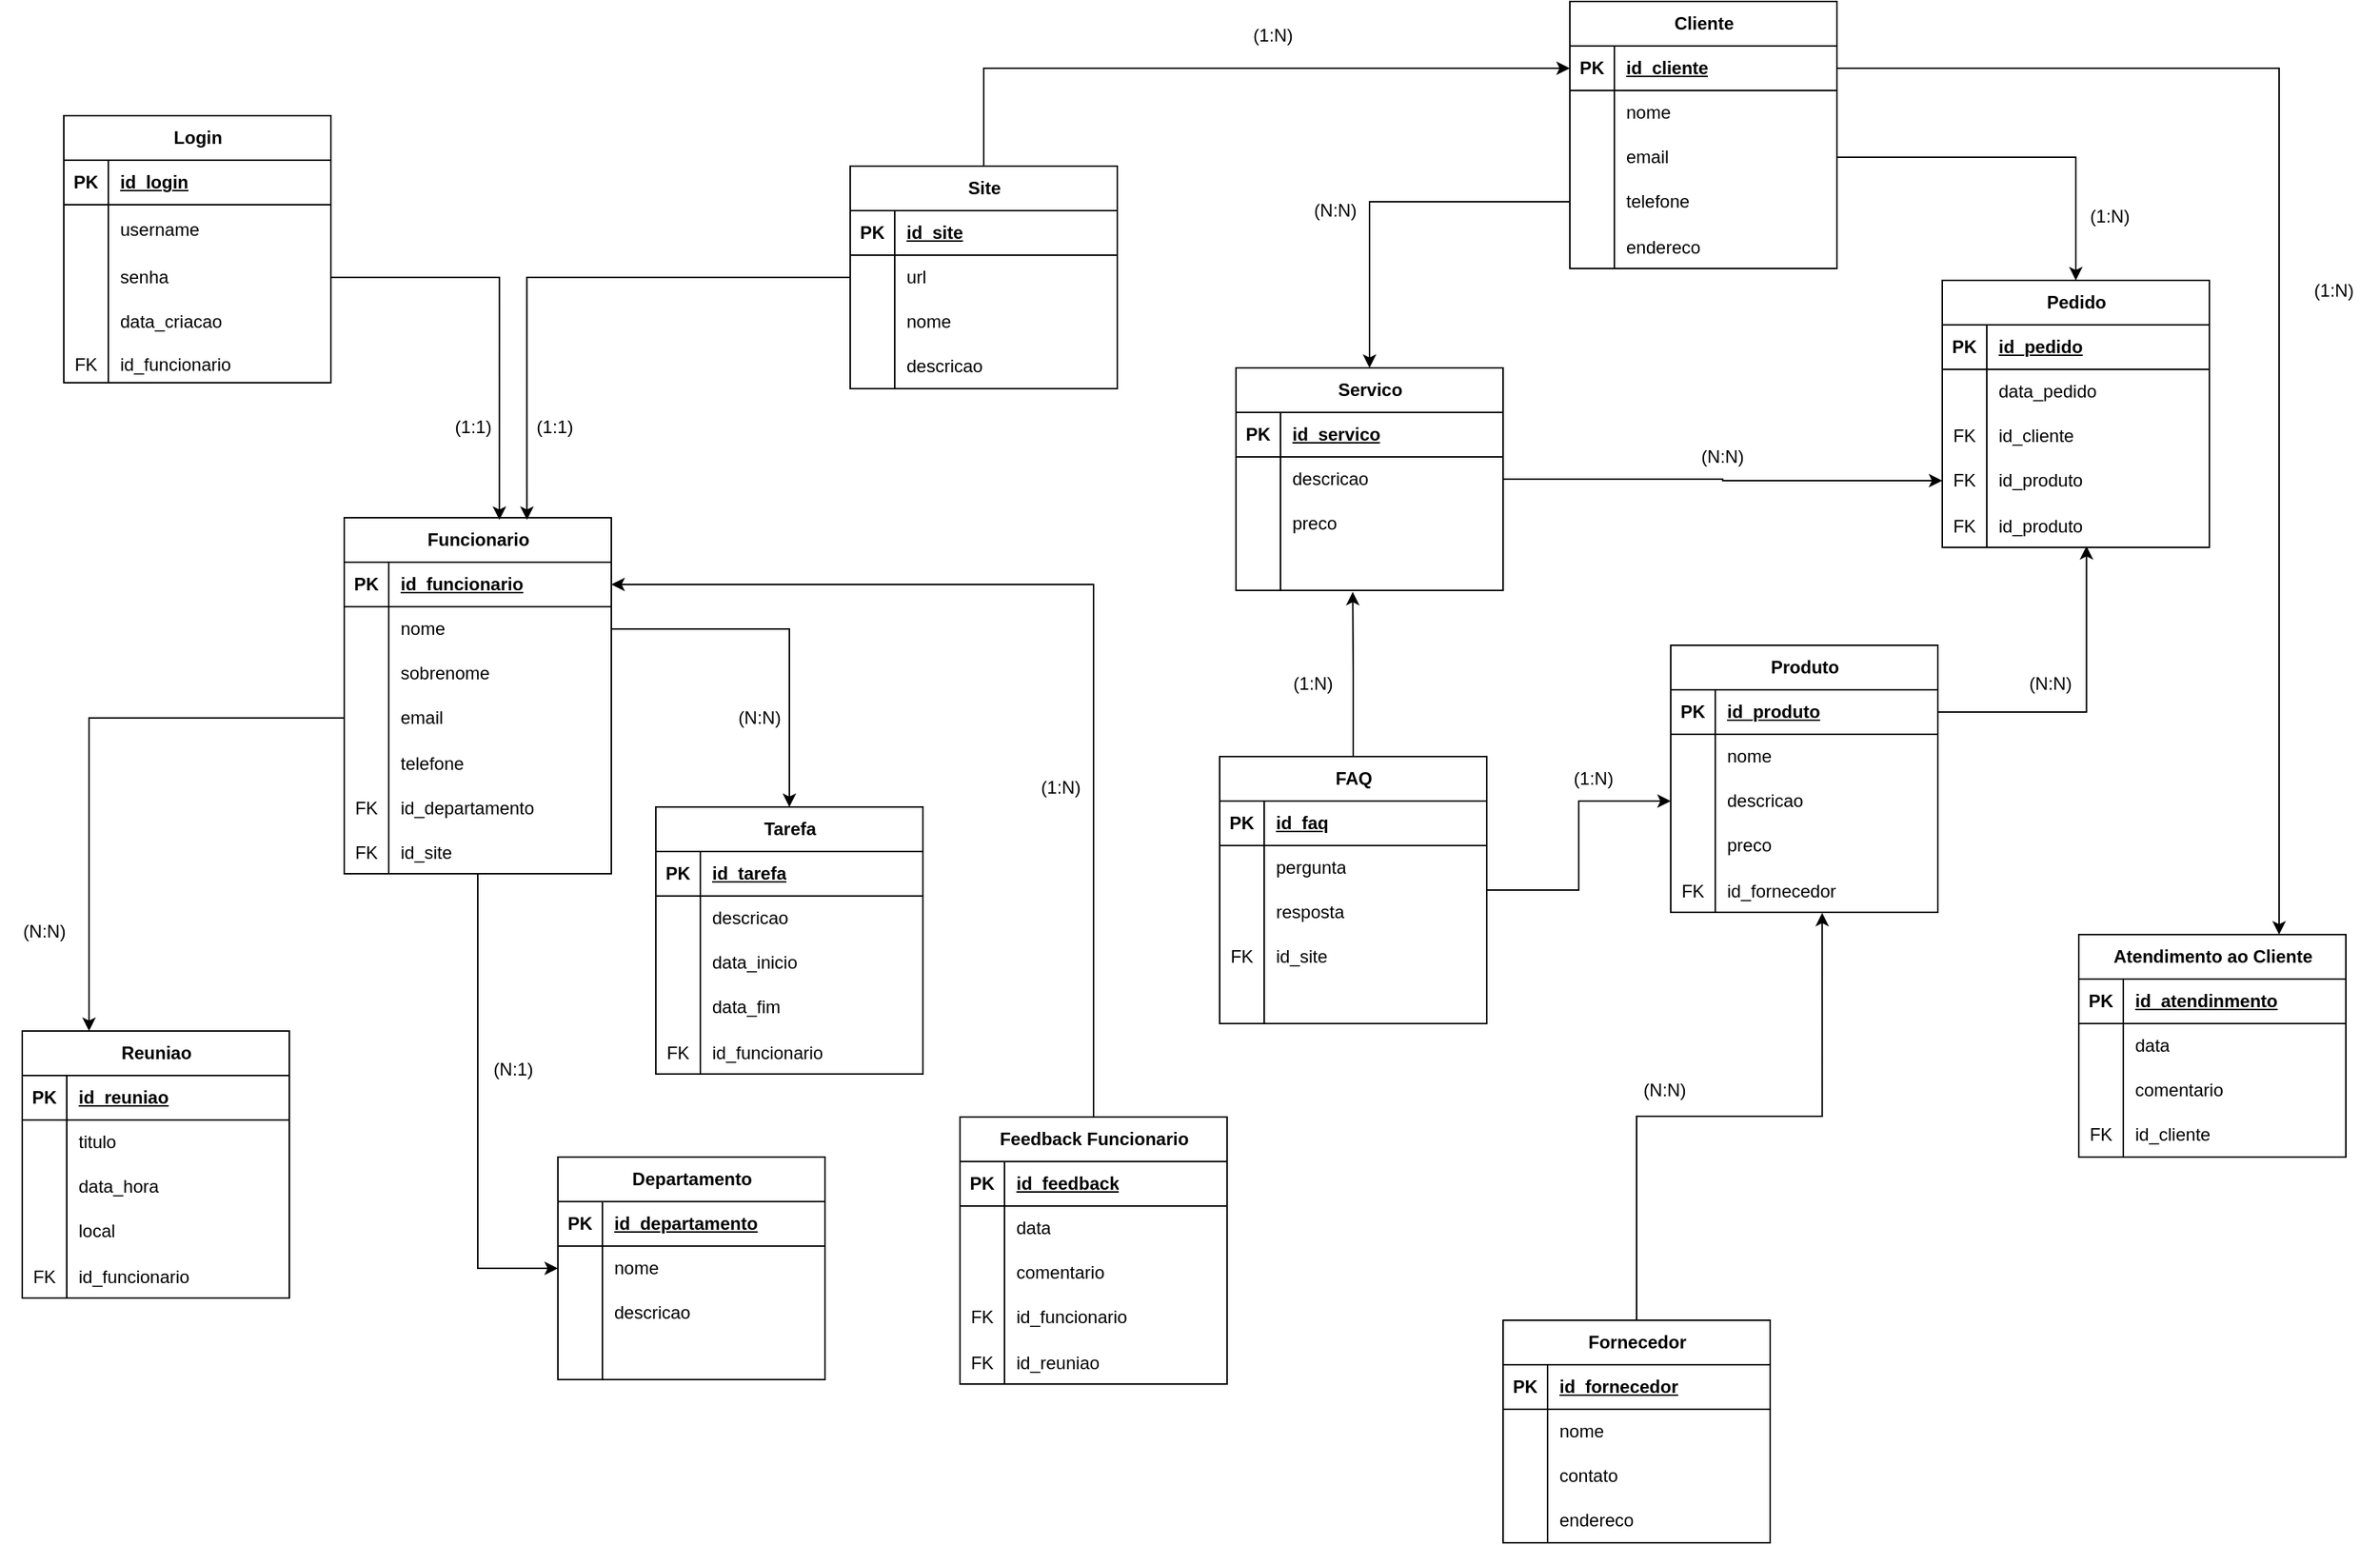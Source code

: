 <mxfile version="24.4.9" type="device">
  <diagram name="Página-1" id="bSGPQeFSFMnDIpUEZSLp">
    <mxGraphModel dx="3356" dy="1908" grid="0" gridSize="10" guides="1" tooltips="1" connect="1" arrows="1" fold="1" page="1" pageScale="1" pageWidth="827" pageHeight="583" math="0" shadow="0">
      <root>
        <mxCell id="0" />
        <mxCell id="1" parent="0" />
        <mxCell id="9mQFwjrGj76jf4PZlvL3-267" style="edgeStyle=orthogonalEdgeStyle;rounded=0;orthogonalLoop=1;jettySize=auto;html=1;entryX=0;entryY=0.5;entryDx=0;entryDy=0;" edge="1" parent="1" source="9mQFwjrGj76jf4PZlvL3-2" target="9mQFwjrGj76jf4PZlvL3-144">
          <mxGeometry relative="1" as="geometry" />
        </mxCell>
        <mxCell id="9mQFwjrGj76jf4PZlvL3-2" value="Site" style="shape=table;startSize=30;container=1;collapsible=1;childLayout=tableLayout;fixedRows=1;rowLines=0;fontStyle=1;align=center;resizeLast=1;html=1;" vertex="1" parent="1">
          <mxGeometry x="620" y="146" width="180" height="150" as="geometry">
            <mxRectangle x="553" y="17" width="56" height="30" as="alternateBounds" />
          </mxGeometry>
        </mxCell>
        <mxCell id="9mQFwjrGj76jf4PZlvL3-3" value="" style="shape=tableRow;horizontal=0;startSize=0;swimlaneHead=0;swimlaneBody=0;fillColor=none;collapsible=0;dropTarget=0;points=[[0,0.5],[1,0.5]];portConstraint=eastwest;top=0;left=0;right=0;bottom=1;" vertex="1" parent="9mQFwjrGj76jf4PZlvL3-2">
          <mxGeometry y="30" width="180" height="30" as="geometry" />
        </mxCell>
        <mxCell id="9mQFwjrGj76jf4PZlvL3-4" value="PK" style="shape=partialRectangle;connectable=0;fillColor=none;top=0;left=0;bottom=0;right=0;fontStyle=1;overflow=hidden;whiteSpace=wrap;html=1;" vertex="1" parent="9mQFwjrGj76jf4PZlvL3-3">
          <mxGeometry width="30" height="30" as="geometry">
            <mxRectangle width="30" height="30" as="alternateBounds" />
          </mxGeometry>
        </mxCell>
        <mxCell id="9mQFwjrGj76jf4PZlvL3-5" value="id_site" style="shape=partialRectangle;connectable=0;fillColor=none;top=0;left=0;bottom=0;right=0;align=left;spacingLeft=6;fontStyle=5;overflow=hidden;whiteSpace=wrap;html=1;" vertex="1" parent="9mQFwjrGj76jf4PZlvL3-3">
          <mxGeometry x="30" width="150" height="30" as="geometry">
            <mxRectangle width="150" height="30" as="alternateBounds" />
          </mxGeometry>
        </mxCell>
        <mxCell id="9mQFwjrGj76jf4PZlvL3-6" value="" style="shape=tableRow;horizontal=0;startSize=0;swimlaneHead=0;swimlaneBody=0;fillColor=none;collapsible=0;dropTarget=0;points=[[0,0.5],[1,0.5]];portConstraint=eastwest;top=0;left=0;right=0;bottom=0;" vertex="1" parent="9mQFwjrGj76jf4PZlvL3-2">
          <mxGeometry y="60" width="180" height="30" as="geometry" />
        </mxCell>
        <mxCell id="9mQFwjrGj76jf4PZlvL3-7" value="" style="shape=partialRectangle;connectable=0;fillColor=none;top=0;left=0;bottom=0;right=0;editable=1;overflow=hidden;whiteSpace=wrap;html=1;" vertex="1" parent="9mQFwjrGj76jf4PZlvL3-6">
          <mxGeometry width="30" height="30" as="geometry">
            <mxRectangle width="30" height="30" as="alternateBounds" />
          </mxGeometry>
        </mxCell>
        <mxCell id="9mQFwjrGj76jf4PZlvL3-8" value="url" style="shape=partialRectangle;connectable=0;fillColor=none;top=0;left=0;bottom=0;right=0;align=left;spacingLeft=6;overflow=hidden;whiteSpace=wrap;html=1;" vertex="1" parent="9mQFwjrGj76jf4PZlvL3-6">
          <mxGeometry x="30" width="150" height="30" as="geometry">
            <mxRectangle width="150" height="30" as="alternateBounds" />
          </mxGeometry>
        </mxCell>
        <mxCell id="9mQFwjrGj76jf4PZlvL3-9" value="" style="shape=tableRow;horizontal=0;startSize=0;swimlaneHead=0;swimlaneBody=0;fillColor=none;collapsible=0;dropTarget=0;points=[[0,0.5],[1,0.5]];portConstraint=eastwest;top=0;left=0;right=0;bottom=0;" vertex="1" parent="9mQFwjrGj76jf4PZlvL3-2">
          <mxGeometry y="90" width="180" height="30" as="geometry" />
        </mxCell>
        <mxCell id="9mQFwjrGj76jf4PZlvL3-10" value="" style="shape=partialRectangle;connectable=0;fillColor=none;top=0;left=0;bottom=0;right=0;editable=1;overflow=hidden;whiteSpace=wrap;html=1;" vertex="1" parent="9mQFwjrGj76jf4PZlvL3-9">
          <mxGeometry width="30" height="30" as="geometry">
            <mxRectangle width="30" height="30" as="alternateBounds" />
          </mxGeometry>
        </mxCell>
        <mxCell id="9mQFwjrGj76jf4PZlvL3-11" value="nome" style="shape=partialRectangle;connectable=0;fillColor=none;top=0;left=0;bottom=0;right=0;align=left;spacingLeft=6;overflow=hidden;whiteSpace=wrap;html=1;" vertex="1" parent="9mQFwjrGj76jf4PZlvL3-9">
          <mxGeometry x="30" width="150" height="30" as="geometry">
            <mxRectangle width="150" height="30" as="alternateBounds" />
          </mxGeometry>
        </mxCell>
        <mxCell id="9mQFwjrGj76jf4PZlvL3-12" value="" style="shape=tableRow;horizontal=0;startSize=0;swimlaneHead=0;swimlaneBody=0;fillColor=none;collapsible=0;dropTarget=0;points=[[0,0.5],[1,0.5]];portConstraint=eastwest;top=0;left=0;right=0;bottom=0;" vertex="1" parent="9mQFwjrGj76jf4PZlvL3-2">
          <mxGeometry y="120" width="180" height="30" as="geometry" />
        </mxCell>
        <mxCell id="9mQFwjrGj76jf4PZlvL3-13" value="" style="shape=partialRectangle;connectable=0;fillColor=none;top=0;left=0;bottom=0;right=0;editable=1;overflow=hidden;whiteSpace=wrap;html=1;" vertex="1" parent="9mQFwjrGj76jf4PZlvL3-12">
          <mxGeometry width="30" height="30" as="geometry">
            <mxRectangle width="30" height="30" as="alternateBounds" />
          </mxGeometry>
        </mxCell>
        <mxCell id="9mQFwjrGj76jf4PZlvL3-14" value="descricao" style="shape=partialRectangle;connectable=0;fillColor=none;top=0;left=0;bottom=0;right=0;align=left;spacingLeft=6;overflow=hidden;whiteSpace=wrap;html=1;" vertex="1" parent="9mQFwjrGj76jf4PZlvL3-12">
          <mxGeometry x="30" width="150" height="30" as="geometry">
            <mxRectangle width="150" height="30" as="alternateBounds" />
          </mxGeometry>
        </mxCell>
        <mxCell id="9mQFwjrGj76jf4PZlvL3-28" value="Login" style="shape=table;startSize=30;container=1;collapsible=1;childLayout=tableLayout;fixedRows=1;rowLines=0;fontStyle=1;align=center;resizeLast=1;html=1;" vertex="1" parent="1">
          <mxGeometry x="90" y="112" width="180" height="180" as="geometry">
            <mxRectangle x="218" y="55" width="64" height="30" as="alternateBounds" />
          </mxGeometry>
        </mxCell>
        <mxCell id="9mQFwjrGj76jf4PZlvL3-29" value="" style="shape=tableRow;horizontal=0;startSize=0;swimlaneHead=0;swimlaneBody=0;fillColor=none;collapsible=0;dropTarget=0;points=[[0,0.5],[1,0.5]];portConstraint=eastwest;top=0;left=0;right=0;bottom=1;" vertex="1" parent="9mQFwjrGj76jf4PZlvL3-28">
          <mxGeometry y="30" width="180" height="30" as="geometry" />
        </mxCell>
        <mxCell id="9mQFwjrGj76jf4PZlvL3-30" value="PK" style="shape=partialRectangle;connectable=0;fillColor=none;top=0;left=0;bottom=0;right=0;fontStyle=1;overflow=hidden;whiteSpace=wrap;html=1;" vertex="1" parent="9mQFwjrGj76jf4PZlvL3-29">
          <mxGeometry width="30" height="30" as="geometry">
            <mxRectangle width="30" height="30" as="alternateBounds" />
          </mxGeometry>
        </mxCell>
        <mxCell id="9mQFwjrGj76jf4PZlvL3-31" value="id_login" style="shape=partialRectangle;connectable=0;fillColor=none;top=0;left=0;bottom=0;right=0;align=left;spacingLeft=6;fontStyle=5;overflow=hidden;whiteSpace=wrap;html=1;" vertex="1" parent="9mQFwjrGj76jf4PZlvL3-29">
          <mxGeometry x="30" width="150" height="30" as="geometry">
            <mxRectangle width="150" height="30" as="alternateBounds" />
          </mxGeometry>
        </mxCell>
        <mxCell id="9mQFwjrGj76jf4PZlvL3-32" value="" style="shape=tableRow;horizontal=0;startSize=0;swimlaneHead=0;swimlaneBody=0;fillColor=none;collapsible=0;dropTarget=0;points=[[0,0.5],[1,0.5]];portConstraint=eastwest;top=0;left=0;right=0;bottom=0;" vertex="1" parent="9mQFwjrGj76jf4PZlvL3-28">
          <mxGeometry y="60" width="180" height="34" as="geometry" />
        </mxCell>
        <mxCell id="9mQFwjrGj76jf4PZlvL3-33" value="" style="shape=partialRectangle;connectable=0;fillColor=none;top=0;left=0;bottom=0;right=0;editable=1;overflow=hidden;whiteSpace=wrap;html=1;" vertex="1" parent="9mQFwjrGj76jf4PZlvL3-32">
          <mxGeometry width="30" height="34" as="geometry">
            <mxRectangle width="30" height="34" as="alternateBounds" />
          </mxGeometry>
        </mxCell>
        <mxCell id="9mQFwjrGj76jf4PZlvL3-34" value="username" style="shape=partialRectangle;connectable=0;fillColor=none;top=0;left=0;bottom=0;right=0;align=left;spacingLeft=6;overflow=hidden;whiteSpace=wrap;html=1;" vertex="1" parent="9mQFwjrGj76jf4PZlvL3-32">
          <mxGeometry x="30" width="150" height="34" as="geometry">
            <mxRectangle width="150" height="34" as="alternateBounds" />
          </mxGeometry>
        </mxCell>
        <mxCell id="9mQFwjrGj76jf4PZlvL3-35" value="" style="shape=tableRow;horizontal=0;startSize=0;swimlaneHead=0;swimlaneBody=0;fillColor=none;collapsible=0;dropTarget=0;points=[[0,0.5],[1,0.5]];portConstraint=eastwest;top=0;left=0;right=0;bottom=0;" vertex="1" parent="9mQFwjrGj76jf4PZlvL3-28">
          <mxGeometry y="94" width="180" height="30" as="geometry" />
        </mxCell>
        <mxCell id="9mQFwjrGj76jf4PZlvL3-36" value="" style="shape=partialRectangle;connectable=0;fillColor=none;top=0;left=0;bottom=0;right=0;editable=1;overflow=hidden;whiteSpace=wrap;html=1;" vertex="1" parent="9mQFwjrGj76jf4PZlvL3-35">
          <mxGeometry width="30" height="30" as="geometry">
            <mxRectangle width="30" height="30" as="alternateBounds" />
          </mxGeometry>
        </mxCell>
        <mxCell id="9mQFwjrGj76jf4PZlvL3-37" value="senha" style="shape=partialRectangle;connectable=0;fillColor=none;top=0;left=0;bottom=0;right=0;align=left;spacingLeft=6;overflow=hidden;whiteSpace=wrap;html=1;" vertex="1" parent="9mQFwjrGj76jf4PZlvL3-35">
          <mxGeometry x="30" width="150" height="30" as="geometry">
            <mxRectangle width="150" height="30" as="alternateBounds" />
          </mxGeometry>
        </mxCell>
        <mxCell id="9mQFwjrGj76jf4PZlvL3-38" value="" style="shape=tableRow;horizontal=0;startSize=0;swimlaneHead=0;swimlaneBody=0;fillColor=none;collapsible=0;dropTarget=0;points=[[0,0.5],[1,0.5]];portConstraint=eastwest;top=0;left=0;right=0;bottom=0;" vertex="1" parent="9mQFwjrGj76jf4PZlvL3-28">
          <mxGeometry y="124" width="180" height="30" as="geometry" />
        </mxCell>
        <mxCell id="9mQFwjrGj76jf4PZlvL3-39" value="" style="shape=partialRectangle;connectable=0;fillColor=none;top=0;left=0;bottom=0;right=0;editable=1;overflow=hidden;whiteSpace=wrap;html=1;" vertex="1" parent="9mQFwjrGj76jf4PZlvL3-38">
          <mxGeometry width="30" height="30" as="geometry">
            <mxRectangle width="30" height="30" as="alternateBounds" />
          </mxGeometry>
        </mxCell>
        <mxCell id="9mQFwjrGj76jf4PZlvL3-40" value="data_criacao" style="shape=partialRectangle;connectable=0;fillColor=none;top=0;left=0;bottom=0;right=0;align=left;spacingLeft=6;overflow=hidden;whiteSpace=wrap;html=1;" vertex="1" parent="9mQFwjrGj76jf4PZlvL3-38">
          <mxGeometry x="30" width="150" height="30" as="geometry">
            <mxRectangle width="150" height="30" as="alternateBounds" />
          </mxGeometry>
        </mxCell>
        <mxCell id="9mQFwjrGj76jf4PZlvL3-42" value="" style="shape=tableRow;horizontal=0;startSize=0;swimlaneHead=0;swimlaneBody=0;fillColor=none;collapsible=0;dropTarget=0;points=[[0,0.5],[1,0.5]];portConstraint=eastwest;top=0;left=0;right=0;bottom=0;" vertex="1" parent="9mQFwjrGj76jf4PZlvL3-28">
          <mxGeometry y="154" width="180" height="26" as="geometry" />
        </mxCell>
        <mxCell id="9mQFwjrGj76jf4PZlvL3-43" value="FK" style="shape=partialRectangle;connectable=0;fillColor=none;top=0;left=0;bottom=0;right=0;editable=1;overflow=hidden;" vertex="1" parent="9mQFwjrGj76jf4PZlvL3-42">
          <mxGeometry width="30" height="26" as="geometry">
            <mxRectangle width="30" height="26" as="alternateBounds" />
          </mxGeometry>
        </mxCell>
        <mxCell id="9mQFwjrGj76jf4PZlvL3-44" value="id_funcionario" style="shape=partialRectangle;connectable=0;fillColor=none;top=0;left=0;bottom=0;right=0;align=left;spacingLeft=6;overflow=hidden;" vertex="1" parent="9mQFwjrGj76jf4PZlvL3-42">
          <mxGeometry x="30" width="150" height="26" as="geometry">
            <mxRectangle width="150" height="26" as="alternateBounds" />
          </mxGeometry>
        </mxCell>
        <mxCell id="9mQFwjrGj76jf4PZlvL3-262" style="edgeStyle=orthogonalEdgeStyle;rounded=0;orthogonalLoop=1;jettySize=auto;html=1;entryX=0;entryY=0.5;entryDx=0;entryDy=0;" edge="1" parent="1" source="9mQFwjrGj76jf4PZlvL3-46" target="9mQFwjrGj76jf4PZlvL3-75">
          <mxGeometry relative="1" as="geometry" />
        </mxCell>
        <mxCell id="9mQFwjrGj76jf4PZlvL3-46" value="Funcionario" style="shape=table;startSize=30;container=1;collapsible=1;childLayout=tableLayout;fixedRows=1;rowLines=0;fontStyle=1;align=center;resizeLast=1;html=1;" vertex="1" parent="1">
          <mxGeometry x="279" y="383" width="180" height="240" as="geometry">
            <mxRectangle x="270" y="344" width="98" height="30" as="alternateBounds" />
          </mxGeometry>
        </mxCell>
        <mxCell id="9mQFwjrGj76jf4PZlvL3-47" value="" style="shape=tableRow;horizontal=0;startSize=0;swimlaneHead=0;swimlaneBody=0;fillColor=none;collapsible=0;dropTarget=0;points=[[0,0.5],[1,0.5]];portConstraint=eastwest;top=0;left=0;right=0;bottom=1;" vertex="1" parent="9mQFwjrGj76jf4PZlvL3-46">
          <mxGeometry y="30" width="180" height="30" as="geometry" />
        </mxCell>
        <mxCell id="9mQFwjrGj76jf4PZlvL3-48" value="PK" style="shape=partialRectangle;connectable=0;fillColor=none;top=0;left=0;bottom=0;right=0;fontStyle=1;overflow=hidden;whiteSpace=wrap;html=1;" vertex="1" parent="9mQFwjrGj76jf4PZlvL3-47">
          <mxGeometry width="30" height="30" as="geometry">
            <mxRectangle width="30" height="30" as="alternateBounds" />
          </mxGeometry>
        </mxCell>
        <mxCell id="9mQFwjrGj76jf4PZlvL3-49" value="id_funcionario" style="shape=partialRectangle;connectable=0;fillColor=none;top=0;left=0;bottom=0;right=0;align=left;spacingLeft=6;fontStyle=5;overflow=hidden;whiteSpace=wrap;html=1;" vertex="1" parent="9mQFwjrGj76jf4PZlvL3-47">
          <mxGeometry x="30" width="150" height="30" as="geometry">
            <mxRectangle width="150" height="30" as="alternateBounds" />
          </mxGeometry>
        </mxCell>
        <mxCell id="9mQFwjrGj76jf4PZlvL3-50" value="" style="shape=tableRow;horizontal=0;startSize=0;swimlaneHead=0;swimlaneBody=0;fillColor=none;collapsible=0;dropTarget=0;points=[[0,0.5],[1,0.5]];portConstraint=eastwest;top=0;left=0;right=0;bottom=0;" vertex="1" parent="9mQFwjrGj76jf4PZlvL3-46">
          <mxGeometry y="60" width="180" height="30" as="geometry" />
        </mxCell>
        <mxCell id="9mQFwjrGj76jf4PZlvL3-51" value="" style="shape=partialRectangle;connectable=0;fillColor=none;top=0;left=0;bottom=0;right=0;editable=1;overflow=hidden;whiteSpace=wrap;html=1;" vertex="1" parent="9mQFwjrGj76jf4PZlvL3-50">
          <mxGeometry width="30" height="30" as="geometry">
            <mxRectangle width="30" height="30" as="alternateBounds" />
          </mxGeometry>
        </mxCell>
        <mxCell id="9mQFwjrGj76jf4PZlvL3-52" value="nome" style="shape=partialRectangle;connectable=0;fillColor=none;top=0;left=0;bottom=0;right=0;align=left;spacingLeft=6;overflow=hidden;whiteSpace=wrap;html=1;" vertex="1" parent="9mQFwjrGj76jf4PZlvL3-50">
          <mxGeometry x="30" width="150" height="30" as="geometry">
            <mxRectangle width="150" height="30" as="alternateBounds" />
          </mxGeometry>
        </mxCell>
        <mxCell id="9mQFwjrGj76jf4PZlvL3-53" value="" style="shape=tableRow;horizontal=0;startSize=0;swimlaneHead=0;swimlaneBody=0;fillColor=none;collapsible=0;dropTarget=0;points=[[0,0.5],[1,0.5]];portConstraint=eastwest;top=0;left=0;right=0;bottom=0;" vertex="1" parent="9mQFwjrGj76jf4PZlvL3-46">
          <mxGeometry y="90" width="180" height="30" as="geometry" />
        </mxCell>
        <mxCell id="9mQFwjrGj76jf4PZlvL3-54" value="" style="shape=partialRectangle;connectable=0;fillColor=none;top=0;left=0;bottom=0;right=0;editable=1;overflow=hidden;whiteSpace=wrap;html=1;" vertex="1" parent="9mQFwjrGj76jf4PZlvL3-53">
          <mxGeometry width="30" height="30" as="geometry">
            <mxRectangle width="30" height="30" as="alternateBounds" />
          </mxGeometry>
        </mxCell>
        <mxCell id="9mQFwjrGj76jf4PZlvL3-55" value="sobrenome" style="shape=partialRectangle;connectable=0;fillColor=none;top=0;left=0;bottom=0;right=0;align=left;spacingLeft=6;overflow=hidden;whiteSpace=wrap;html=1;" vertex="1" parent="9mQFwjrGj76jf4PZlvL3-53">
          <mxGeometry x="30" width="150" height="30" as="geometry">
            <mxRectangle width="150" height="30" as="alternateBounds" />
          </mxGeometry>
        </mxCell>
        <mxCell id="9mQFwjrGj76jf4PZlvL3-56" value="" style="shape=tableRow;horizontal=0;startSize=0;swimlaneHead=0;swimlaneBody=0;fillColor=none;collapsible=0;dropTarget=0;points=[[0,0.5],[1,0.5]];portConstraint=eastwest;top=0;left=0;right=0;bottom=0;" vertex="1" parent="9mQFwjrGj76jf4PZlvL3-46">
          <mxGeometry y="120" width="180" height="30" as="geometry" />
        </mxCell>
        <mxCell id="9mQFwjrGj76jf4PZlvL3-57" value="" style="shape=partialRectangle;connectable=0;fillColor=none;top=0;left=0;bottom=0;right=0;editable=1;overflow=hidden;whiteSpace=wrap;html=1;" vertex="1" parent="9mQFwjrGj76jf4PZlvL3-56">
          <mxGeometry width="30" height="30" as="geometry">
            <mxRectangle width="30" height="30" as="alternateBounds" />
          </mxGeometry>
        </mxCell>
        <mxCell id="9mQFwjrGj76jf4PZlvL3-58" value="email" style="shape=partialRectangle;connectable=0;fillColor=none;top=0;left=0;bottom=0;right=0;align=left;spacingLeft=6;overflow=hidden;whiteSpace=wrap;html=1;" vertex="1" parent="9mQFwjrGj76jf4PZlvL3-56">
          <mxGeometry x="30" width="150" height="30" as="geometry">
            <mxRectangle width="150" height="30" as="alternateBounds" />
          </mxGeometry>
        </mxCell>
        <mxCell id="9mQFwjrGj76jf4PZlvL3-60" value="" style="shape=tableRow;horizontal=0;startSize=0;swimlaneHead=0;swimlaneBody=0;fillColor=none;collapsible=0;dropTarget=0;points=[[0,0.5],[1,0.5]];portConstraint=eastwest;top=0;left=0;right=0;bottom=0;" vertex="1" parent="9mQFwjrGj76jf4PZlvL3-46">
          <mxGeometry y="150" width="180" height="30" as="geometry" />
        </mxCell>
        <mxCell id="9mQFwjrGj76jf4PZlvL3-61" value="" style="shape=partialRectangle;connectable=0;fillColor=none;top=0;left=0;bottom=0;right=0;editable=1;overflow=hidden;" vertex="1" parent="9mQFwjrGj76jf4PZlvL3-60">
          <mxGeometry width="30" height="30" as="geometry">
            <mxRectangle width="30" height="30" as="alternateBounds" />
          </mxGeometry>
        </mxCell>
        <mxCell id="9mQFwjrGj76jf4PZlvL3-62" value="telefone" style="shape=partialRectangle;connectable=0;fillColor=none;top=0;left=0;bottom=0;right=0;align=left;spacingLeft=6;overflow=hidden;" vertex="1" parent="9mQFwjrGj76jf4PZlvL3-60">
          <mxGeometry x="30" width="150" height="30" as="geometry">
            <mxRectangle width="150" height="30" as="alternateBounds" />
          </mxGeometry>
        </mxCell>
        <mxCell id="9mQFwjrGj76jf4PZlvL3-64" value="" style="shape=tableRow;horizontal=0;startSize=0;swimlaneHead=0;swimlaneBody=0;fillColor=none;collapsible=0;dropTarget=0;points=[[0,0.5],[1,0.5]];portConstraint=eastwest;top=0;left=0;right=0;bottom=0;" vertex="1" parent="9mQFwjrGj76jf4PZlvL3-46">
          <mxGeometry y="180" width="180" height="30" as="geometry" />
        </mxCell>
        <mxCell id="9mQFwjrGj76jf4PZlvL3-65" value="FK" style="shape=partialRectangle;connectable=0;fillColor=none;top=0;left=0;bottom=0;right=0;editable=1;overflow=hidden;" vertex="1" parent="9mQFwjrGj76jf4PZlvL3-64">
          <mxGeometry width="30" height="30" as="geometry">
            <mxRectangle width="30" height="30" as="alternateBounds" />
          </mxGeometry>
        </mxCell>
        <mxCell id="9mQFwjrGj76jf4PZlvL3-66" value="id_departamento" style="shape=partialRectangle;connectable=0;fillColor=none;top=0;left=0;bottom=0;right=0;align=left;spacingLeft=6;overflow=hidden;" vertex="1" parent="9mQFwjrGj76jf4PZlvL3-64">
          <mxGeometry x="30" width="150" height="30" as="geometry">
            <mxRectangle width="150" height="30" as="alternateBounds" />
          </mxGeometry>
        </mxCell>
        <mxCell id="9mQFwjrGj76jf4PZlvL3-68" value="" style="shape=tableRow;horizontal=0;startSize=0;swimlaneHead=0;swimlaneBody=0;fillColor=none;collapsible=0;dropTarget=0;points=[[0,0.5],[1,0.5]];portConstraint=eastwest;top=0;left=0;right=0;bottom=0;" vertex="1" parent="9mQFwjrGj76jf4PZlvL3-46">
          <mxGeometry y="210" width="180" height="30" as="geometry" />
        </mxCell>
        <mxCell id="9mQFwjrGj76jf4PZlvL3-69" value="FK" style="shape=partialRectangle;connectable=0;fillColor=none;top=0;left=0;bottom=0;right=0;editable=1;overflow=hidden;" vertex="1" parent="9mQFwjrGj76jf4PZlvL3-68">
          <mxGeometry width="30" height="30" as="geometry">
            <mxRectangle width="30" height="30" as="alternateBounds" />
          </mxGeometry>
        </mxCell>
        <mxCell id="9mQFwjrGj76jf4PZlvL3-70" value="id_site" style="shape=partialRectangle;connectable=0;fillColor=none;top=0;left=0;bottom=0;right=0;align=left;spacingLeft=6;overflow=hidden;" vertex="1" parent="9mQFwjrGj76jf4PZlvL3-68">
          <mxGeometry x="30" width="150" height="30" as="geometry">
            <mxRectangle width="150" height="30" as="alternateBounds" />
          </mxGeometry>
        </mxCell>
        <mxCell id="9mQFwjrGj76jf4PZlvL3-71" value="Departamento" style="shape=table;startSize=30;container=1;collapsible=1;childLayout=tableLayout;fixedRows=1;rowLines=0;fontStyle=1;align=center;resizeLast=1;html=1;" vertex="1" parent="1">
          <mxGeometry x="423" y="814" width="180" height="150" as="geometry">
            <mxRectangle x="250" y="594" width="111" height="30" as="alternateBounds" />
          </mxGeometry>
        </mxCell>
        <mxCell id="9mQFwjrGj76jf4PZlvL3-72" value="" style="shape=tableRow;horizontal=0;startSize=0;swimlaneHead=0;swimlaneBody=0;fillColor=none;collapsible=0;dropTarget=0;points=[[0,0.5],[1,0.5]];portConstraint=eastwest;top=0;left=0;right=0;bottom=1;" vertex="1" parent="9mQFwjrGj76jf4PZlvL3-71">
          <mxGeometry y="30" width="180" height="30" as="geometry" />
        </mxCell>
        <mxCell id="9mQFwjrGj76jf4PZlvL3-73" value="PK" style="shape=partialRectangle;connectable=0;fillColor=none;top=0;left=0;bottom=0;right=0;fontStyle=1;overflow=hidden;whiteSpace=wrap;html=1;" vertex="1" parent="9mQFwjrGj76jf4PZlvL3-72">
          <mxGeometry width="30" height="30" as="geometry">
            <mxRectangle width="30" height="30" as="alternateBounds" />
          </mxGeometry>
        </mxCell>
        <mxCell id="9mQFwjrGj76jf4PZlvL3-74" value="id_departamento" style="shape=partialRectangle;connectable=0;fillColor=none;top=0;left=0;bottom=0;right=0;align=left;spacingLeft=6;fontStyle=5;overflow=hidden;whiteSpace=wrap;html=1;" vertex="1" parent="9mQFwjrGj76jf4PZlvL3-72">
          <mxGeometry x="30" width="150" height="30" as="geometry">
            <mxRectangle width="150" height="30" as="alternateBounds" />
          </mxGeometry>
        </mxCell>
        <mxCell id="9mQFwjrGj76jf4PZlvL3-75" value="" style="shape=tableRow;horizontal=0;startSize=0;swimlaneHead=0;swimlaneBody=0;fillColor=none;collapsible=0;dropTarget=0;points=[[0,0.5],[1,0.5]];portConstraint=eastwest;top=0;left=0;right=0;bottom=0;" vertex="1" parent="9mQFwjrGj76jf4PZlvL3-71">
          <mxGeometry y="60" width="180" height="30" as="geometry" />
        </mxCell>
        <mxCell id="9mQFwjrGj76jf4PZlvL3-76" value="" style="shape=partialRectangle;connectable=0;fillColor=none;top=0;left=0;bottom=0;right=0;editable=1;overflow=hidden;whiteSpace=wrap;html=1;" vertex="1" parent="9mQFwjrGj76jf4PZlvL3-75">
          <mxGeometry width="30" height="30" as="geometry">
            <mxRectangle width="30" height="30" as="alternateBounds" />
          </mxGeometry>
        </mxCell>
        <mxCell id="9mQFwjrGj76jf4PZlvL3-77" value="nome" style="shape=partialRectangle;connectable=0;fillColor=none;top=0;left=0;bottom=0;right=0;align=left;spacingLeft=6;overflow=hidden;whiteSpace=wrap;html=1;" vertex="1" parent="9mQFwjrGj76jf4PZlvL3-75">
          <mxGeometry x="30" width="150" height="30" as="geometry">
            <mxRectangle width="150" height="30" as="alternateBounds" />
          </mxGeometry>
        </mxCell>
        <mxCell id="9mQFwjrGj76jf4PZlvL3-78" value="" style="shape=tableRow;horizontal=0;startSize=0;swimlaneHead=0;swimlaneBody=0;fillColor=none;collapsible=0;dropTarget=0;points=[[0,0.5],[1,0.5]];portConstraint=eastwest;top=0;left=0;right=0;bottom=0;" vertex="1" parent="9mQFwjrGj76jf4PZlvL3-71">
          <mxGeometry y="90" width="180" height="30" as="geometry" />
        </mxCell>
        <mxCell id="9mQFwjrGj76jf4PZlvL3-79" value="" style="shape=partialRectangle;connectable=0;fillColor=none;top=0;left=0;bottom=0;right=0;editable=1;overflow=hidden;whiteSpace=wrap;html=1;" vertex="1" parent="9mQFwjrGj76jf4PZlvL3-78">
          <mxGeometry width="30" height="30" as="geometry">
            <mxRectangle width="30" height="30" as="alternateBounds" />
          </mxGeometry>
        </mxCell>
        <mxCell id="9mQFwjrGj76jf4PZlvL3-80" value="descricao" style="shape=partialRectangle;connectable=0;fillColor=none;top=0;left=0;bottom=0;right=0;align=left;spacingLeft=6;overflow=hidden;whiteSpace=wrap;html=1;" vertex="1" parent="9mQFwjrGj76jf4PZlvL3-78">
          <mxGeometry x="30" width="150" height="30" as="geometry">
            <mxRectangle width="150" height="30" as="alternateBounds" />
          </mxGeometry>
        </mxCell>
        <mxCell id="9mQFwjrGj76jf4PZlvL3-81" value="" style="shape=tableRow;horizontal=0;startSize=0;swimlaneHead=0;swimlaneBody=0;fillColor=none;collapsible=0;dropTarget=0;points=[[0,0.5],[1,0.5]];portConstraint=eastwest;top=0;left=0;right=0;bottom=0;" vertex="1" parent="9mQFwjrGj76jf4PZlvL3-71">
          <mxGeometry y="120" width="180" height="30" as="geometry" />
        </mxCell>
        <mxCell id="9mQFwjrGj76jf4PZlvL3-82" value="" style="shape=partialRectangle;connectable=0;fillColor=none;top=0;left=0;bottom=0;right=0;editable=1;overflow=hidden;whiteSpace=wrap;html=1;" vertex="1" parent="9mQFwjrGj76jf4PZlvL3-81">
          <mxGeometry width="30" height="30" as="geometry">
            <mxRectangle width="30" height="30" as="alternateBounds" />
          </mxGeometry>
        </mxCell>
        <mxCell id="9mQFwjrGj76jf4PZlvL3-83" value="" style="shape=partialRectangle;connectable=0;fillColor=none;top=0;left=0;bottom=0;right=0;align=left;spacingLeft=6;overflow=hidden;whiteSpace=wrap;html=1;" vertex="1" parent="9mQFwjrGj76jf4PZlvL3-81">
          <mxGeometry x="30" width="150" height="30" as="geometry">
            <mxRectangle width="150" height="30" as="alternateBounds" />
          </mxGeometry>
        </mxCell>
        <mxCell id="9mQFwjrGj76jf4PZlvL3-84" value="Tarefa" style="shape=table;startSize=30;container=1;collapsible=1;childLayout=tableLayout;fixedRows=1;rowLines=0;fontStyle=1;align=center;resizeLast=1;html=1;" vertex="1" parent="1">
          <mxGeometry x="489" y="578" width="180" height="180" as="geometry">
            <mxRectangle x="438" y="447" width="68" height="30" as="alternateBounds" />
          </mxGeometry>
        </mxCell>
        <mxCell id="9mQFwjrGj76jf4PZlvL3-85" value="" style="shape=tableRow;horizontal=0;startSize=0;swimlaneHead=0;swimlaneBody=0;fillColor=none;collapsible=0;dropTarget=0;points=[[0,0.5],[1,0.5]];portConstraint=eastwest;top=0;left=0;right=0;bottom=1;" vertex="1" parent="9mQFwjrGj76jf4PZlvL3-84">
          <mxGeometry y="30" width="180" height="30" as="geometry" />
        </mxCell>
        <mxCell id="9mQFwjrGj76jf4PZlvL3-86" value="PK" style="shape=partialRectangle;connectable=0;fillColor=none;top=0;left=0;bottom=0;right=0;fontStyle=1;overflow=hidden;whiteSpace=wrap;html=1;" vertex="1" parent="9mQFwjrGj76jf4PZlvL3-85">
          <mxGeometry width="30" height="30" as="geometry">
            <mxRectangle width="30" height="30" as="alternateBounds" />
          </mxGeometry>
        </mxCell>
        <mxCell id="9mQFwjrGj76jf4PZlvL3-87" value="id_tarefa" style="shape=partialRectangle;connectable=0;fillColor=none;top=0;left=0;bottom=0;right=0;align=left;spacingLeft=6;fontStyle=5;overflow=hidden;whiteSpace=wrap;html=1;" vertex="1" parent="9mQFwjrGj76jf4PZlvL3-85">
          <mxGeometry x="30" width="150" height="30" as="geometry">
            <mxRectangle width="150" height="30" as="alternateBounds" />
          </mxGeometry>
        </mxCell>
        <mxCell id="9mQFwjrGj76jf4PZlvL3-88" value="" style="shape=tableRow;horizontal=0;startSize=0;swimlaneHead=0;swimlaneBody=0;fillColor=none;collapsible=0;dropTarget=0;points=[[0,0.5],[1,0.5]];portConstraint=eastwest;top=0;left=0;right=0;bottom=0;" vertex="1" parent="9mQFwjrGj76jf4PZlvL3-84">
          <mxGeometry y="60" width="180" height="30" as="geometry" />
        </mxCell>
        <mxCell id="9mQFwjrGj76jf4PZlvL3-89" value="" style="shape=partialRectangle;connectable=0;fillColor=none;top=0;left=0;bottom=0;right=0;editable=1;overflow=hidden;whiteSpace=wrap;html=1;" vertex="1" parent="9mQFwjrGj76jf4PZlvL3-88">
          <mxGeometry width="30" height="30" as="geometry">
            <mxRectangle width="30" height="30" as="alternateBounds" />
          </mxGeometry>
        </mxCell>
        <mxCell id="9mQFwjrGj76jf4PZlvL3-90" value="descricao" style="shape=partialRectangle;connectable=0;fillColor=none;top=0;left=0;bottom=0;right=0;align=left;spacingLeft=6;overflow=hidden;whiteSpace=wrap;html=1;" vertex="1" parent="9mQFwjrGj76jf4PZlvL3-88">
          <mxGeometry x="30" width="150" height="30" as="geometry">
            <mxRectangle width="150" height="30" as="alternateBounds" />
          </mxGeometry>
        </mxCell>
        <mxCell id="9mQFwjrGj76jf4PZlvL3-91" value="" style="shape=tableRow;horizontal=0;startSize=0;swimlaneHead=0;swimlaneBody=0;fillColor=none;collapsible=0;dropTarget=0;points=[[0,0.5],[1,0.5]];portConstraint=eastwest;top=0;left=0;right=0;bottom=0;" vertex="1" parent="9mQFwjrGj76jf4PZlvL3-84">
          <mxGeometry y="90" width="180" height="30" as="geometry" />
        </mxCell>
        <mxCell id="9mQFwjrGj76jf4PZlvL3-92" value="" style="shape=partialRectangle;connectable=0;fillColor=none;top=0;left=0;bottom=0;right=0;editable=1;overflow=hidden;whiteSpace=wrap;html=1;" vertex="1" parent="9mQFwjrGj76jf4PZlvL3-91">
          <mxGeometry width="30" height="30" as="geometry">
            <mxRectangle width="30" height="30" as="alternateBounds" />
          </mxGeometry>
        </mxCell>
        <mxCell id="9mQFwjrGj76jf4PZlvL3-93" value="data_inicio" style="shape=partialRectangle;connectable=0;fillColor=none;top=0;left=0;bottom=0;right=0;align=left;spacingLeft=6;overflow=hidden;whiteSpace=wrap;html=1;" vertex="1" parent="9mQFwjrGj76jf4PZlvL3-91">
          <mxGeometry x="30" width="150" height="30" as="geometry">
            <mxRectangle width="150" height="30" as="alternateBounds" />
          </mxGeometry>
        </mxCell>
        <mxCell id="9mQFwjrGj76jf4PZlvL3-94" value="" style="shape=tableRow;horizontal=0;startSize=0;swimlaneHead=0;swimlaneBody=0;fillColor=none;collapsible=0;dropTarget=0;points=[[0,0.5],[1,0.5]];portConstraint=eastwest;top=0;left=0;right=0;bottom=0;" vertex="1" parent="9mQFwjrGj76jf4PZlvL3-84">
          <mxGeometry y="120" width="180" height="30" as="geometry" />
        </mxCell>
        <mxCell id="9mQFwjrGj76jf4PZlvL3-95" value="" style="shape=partialRectangle;connectable=0;fillColor=none;top=0;left=0;bottom=0;right=0;editable=1;overflow=hidden;whiteSpace=wrap;html=1;" vertex="1" parent="9mQFwjrGj76jf4PZlvL3-94">
          <mxGeometry width="30" height="30" as="geometry">
            <mxRectangle width="30" height="30" as="alternateBounds" />
          </mxGeometry>
        </mxCell>
        <mxCell id="9mQFwjrGj76jf4PZlvL3-96" value="data_fim" style="shape=partialRectangle;connectable=0;fillColor=none;top=0;left=0;bottom=0;right=0;align=left;spacingLeft=6;overflow=hidden;whiteSpace=wrap;html=1;" vertex="1" parent="9mQFwjrGj76jf4PZlvL3-94">
          <mxGeometry x="30" width="150" height="30" as="geometry">
            <mxRectangle width="150" height="30" as="alternateBounds" />
          </mxGeometry>
        </mxCell>
        <mxCell id="9mQFwjrGj76jf4PZlvL3-100" value="" style="shape=tableRow;horizontal=0;startSize=0;swimlaneHead=0;swimlaneBody=0;fillColor=none;collapsible=0;dropTarget=0;points=[[0,0.5],[1,0.5]];portConstraint=eastwest;top=0;left=0;right=0;bottom=0;" vertex="1" parent="9mQFwjrGj76jf4PZlvL3-84">
          <mxGeometry y="150" width="180" height="30" as="geometry" />
        </mxCell>
        <mxCell id="9mQFwjrGj76jf4PZlvL3-101" value="FK" style="shape=partialRectangle;connectable=0;fillColor=none;top=0;left=0;bottom=0;right=0;editable=1;overflow=hidden;" vertex="1" parent="9mQFwjrGj76jf4PZlvL3-100">
          <mxGeometry width="30" height="30" as="geometry">
            <mxRectangle width="30" height="30" as="alternateBounds" />
          </mxGeometry>
        </mxCell>
        <mxCell id="9mQFwjrGj76jf4PZlvL3-102" value="id_funcionario" style="shape=partialRectangle;connectable=0;fillColor=none;top=0;left=0;bottom=0;right=0;align=left;spacingLeft=6;overflow=hidden;" vertex="1" parent="9mQFwjrGj76jf4PZlvL3-100">
          <mxGeometry x="30" width="150" height="30" as="geometry">
            <mxRectangle width="150" height="30" as="alternateBounds" />
          </mxGeometry>
        </mxCell>
        <mxCell id="9mQFwjrGj76jf4PZlvL3-106" value="Reuniao" style="shape=table;startSize=30;container=1;collapsible=1;childLayout=tableLayout;fixedRows=1;rowLines=0;fontStyle=1;align=center;resizeLast=1;html=1;" vertex="1" parent="1">
          <mxGeometry x="62" y="729" width="180" height="180" as="geometry">
            <mxRectangle x="82" y="578" width="80" height="30" as="alternateBounds" />
          </mxGeometry>
        </mxCell>
        <mxCell id="9mQFwjrGj76jf4PZlvL3-107" value="" style="shape=tableRow;horizontal=0;startSize=0;swimlaneHead=0;swimlaneBody=0;fillColor=none;collapsible=0;dropTarget=0;points=[[0,0.5],[1,0.5]];portConstraint=eastwest;top=0;left=0;right=0;bottom=1;" vertex="1" parent="9mQFwjrGj76jf4PZlvL3-106">
          <mxGeometry y="30" width="180" height="30" as="geometry" />
        </mxCell>
        <mxCell id="9mQFwjrGj76jf4PZlvL3-108" value="PK" style="shape=partialRectangle;connectable=0;fillColor=none;top=0;left=0;bottom=0;right=0;fontStyle=1;overflow=hidden;whiteSpace=wrap;html=1;" vertex="1" parent="9mQFwjrGj76jf4PZlvL3-107">
          <mxGeometry width="30" height="30" as="geometry">
            <mxRectangle width="30" height="30" as="alternateBounds" />
          </mxGeometry>
        </mxCell>
        <mxCell id="9mQFwjrGj76jf4PZlvL3-109" value="id_reuniao" style="shape=partialRectangle;connectable=0;fillColor=none;top=0;left=0;bottom=0;right=0;align=left;spacingLeft=6;fontStyle=5;overflow=hidden;whiteSpace=wrap;html=1;" vertex="1" parent="9mQFwjrGj76jf4PZlvL3-107">
          <mxGeometry x="30" width="150" height="30" as="geometry">
            <mxRectangle width="150" height="30" as="alternateBounds" />
          </mxGeometry>
        </mxCell>
        <mxCell id="9mQFwjrGj76jf4PZlvL3-110" value="" style="shape=tableRow;horizontal=0;startSize=0;swimlaneHead=0;swimlaneBody=0;fillColor=none;collapsible=0;dropTarget=0;points=[[0,0.5],[1,0.5]];portConstraint=eastwest;top=0;left=0;right=0;bottom=0;" vertex="1" parent="9mQFwjrGj76jf4PZlvL3-106">
          <mxGeometry y="60" width="180" height="30" as="geometry" />
        </mxCell>
        <mxCell id="9mQFwjrGj76jf4PZlvL3-111" value="" style="shape=partialRectangle;connectable=0;fillColor=none;top=0;left=0;bottom=0;right=0;editable=1;overflow=hidden;whiteSpace=wrap;html=1;" vertex="1" parent="9mQFwjrGj76jf4PZlvL3-110">
          <mxGeometry width="30" height="30" as="geometry">
            <mxRectangle width="30" height="30" as="alternateBounds" />
          </mxGeometry>
        </mxCell>
        <mxCell id="9mQFwjrGj76jf4PZlvL3-112" value="titulo" style="shape=partialRectangle;connectable=0;fillColor=none;top=0;left=0;bottom=0;right=0;align=left;spacingLeft=6;overflow=hidden;whiteSpace=wrap;html=1;" vertex="1" parent="9mQFwjrGj76jf4PZlvL3-110">
          <mxGeometry x="30" width="150" height="30" as="geometry">
            <mxRectangle width="150" height="30" as="alternateBounds" />
          </mxGeometry>
        </mxCell>
        <mxCell id="9mQFwjrGj76jf4PZlvL3-113" value="" style="shape=tableRow;horizontal=0;startSize=0;swimlaneHead=0;swimlaneBody=0;fillColor=none;collapsible=0;dropTarget=0;points=[[0,0.5],[1,0.5]];portConstraint=eastwest;top=0;left=0;right=0;bottom=0;" vertex="1" parent="9mQFwjrGj76jf4PZlvL3-106">
          <mxGeometry y="90" width="180" height="30" as="geometry" />
        </mxCell>
        <mxCell id="9mQFwjrGj76jf4PZlvL3-114" value="" style="shape=partialRectangle;connectable=0;fillColor=none;top=0;left=0;bottom=0;right=0;editable=1;overflow=hidden;whiteSpace=wrap;html=1;" vertex="1" parent="9mQFwjrGj76jf4PZlvL3-113">
          <mxGeometry width="30" height="30" as="geometry">
            <mxRectangle width="30" height="30" as="alternateBounds" />
          </mxGeometry>
        </mxCell>
        <mxCell id="9mQFwjrGj76jf4PZlvL3-115" value="data_hora" style="shape=partialRectangle;connectable=0;fillColor=none;top=0;left=0;bottom=0;right=0;align=left;spacingLeft=6;overflow=hidden;whiteSpace=wrap;html=1;" vertex="1" parent="9mQFwjrGj76jf4PZlvL3-113">
          <mxGeometry x="30" width="150" height="30" as="geometry">
            <mxRectangle width="150" height="30" as="alternateBounds" />
          </mxGeometry>
        </mxCell>
        <mxCell id="9mQFwjrGj76jf4PZlvL3-116" value="" style="shape=tableRow;horizontal=0;startSize=0;swimlaneHead=0;swimlaneBody=0;fillColor=none;collapsible=0;dropTarget=0;points=[[0,0.5],[1,0.5]];portConstraint=eastwest;top=0;left=0;right=0;bottom=0;" vertex="1" parent="9mQFwjrGj76jf4PZlvL3-106">
          <mxGeometry y="120" width="180" height="30" as="geometry" />
        </mxCell>
        <mxCell id="9mQFwjrGj76jf4PZlvL3-117" value="" style="shape=partialRectangle;connectable=0;fillColor=none;top=0;left=0;bottom=0;right=0;editable=1;overflow=hidden;whiteSpace=wrap;html=1;" vertex="1" parent="9mQFwjrGj76jf4PZlvL3-116">
          <mxGeometry width="30" height="30" as="geometry">
            <mxRectangle width="30" height="30" as="alternateBounds" />
          </mxGeometry>
        </mxCell>
        <mxCell id="9mQFwjrGj76jf4PZlvL3-118" value="local" style="shape=partialRectangle;connectable=0;fillColor=none;top=0;left=0;bottom=0;right=0;align=left;spacingLeft=6;overflow=hidden;whiteSpace=wrap;html=1;" vertex="1" parent="9mQFwjrGj76jf4PZlvL3-116">
          <mxGeometry x="30" width="150" height="30" as="geometry">
            <mxRectangle width="150" height="30" as="alternateBounds" />
          </mxGeometry>
        </mxCell>
        <mxCell id="9mQFwjrGj76jf4PZlvL3-123" value="" style="shape=tableRow;horizontal=0;startSize=0;swimlaneHead=0;swimlaneBody=0;fillColor=none;collapsible=0;dropTarget=0;points=[[0,0.5],[1,0.5]];portConstraint=eastwest;top=0;left=0;right=0;bottom=0;" vertex="1" parent="9mQFwjrGj76jf4PZlvL3-106">
          <mxGeometry y="150" width="180" height="30" as="geometry" />
        </mxCell>
        <mxCell id="9mQFwjrGj76jf4PZlvL3-124" value="FK" style="shape=partialRectangle;connectable=0;fillColor=none;top=0;left=0;bottom=0;right=0;editable=1;overflow=hidden;" vertex="1" parent="9mQFwjrGj76jf4PZlvL3-123">
          <mxGeometry width="30" height="30" as="geometry">
            <mxRectangle width="30" height="30" as="alternateBounds" />
          </mxGeometry>
        </mxCell>
        <mxCell id="9mQFwjrGj76jf4PZlvL3-125" value="id_funcionario" style="shape=partialRectangle;connectable=0;fillColor=none;top=0;left=0;bottom=0;right=0;align=left;spacingLeft=6;overflow=hidden;" vertex="1" parent="9mQFwjrGj76jf4PZlvL3-123">
          <mxGeometry x="30" width="150" height="30" as="geometry">
            <mxRectangle width="150" height="30" as="alternateBounds" />
          </mxGeometry>
        </mxCell>
        <mxCell id="9mQFwjrGj76jf4PZlvL3-260" style="edgeStyle=orthogonalEdgeStyle;rounded=0;orthogonalLoop=1;jettySize=auto;html=1;entryX=1;entryY=0.5;entryDx=0;entryDy=0;" edge="1" parent="1" source="9mQFwjrGj76jf4PZlvL3-126" target="9mQFwjrGj76jf4PZlvL3-47">
          <mxGeometry relative="1" as="geometry" />
        </mxCell>
        <mxCell id="9mQFwjrGj76jf4PZlvL3-126" value="Feedback Funcionario" style="shape=table;startSize=30;container=1;collapsible=1;childLayout=tableLayout;fixedRows=1;rowLines=0;fontStyle=1;align=center;resizeLast=1;html=1;" vertex="1" parent="1">
          <mxGeometry x="694" y="787" width="180" height="180" as="geometry">
            <mxRectangle x="590" y="647" width="154" height="30" as="alternateBounds" />
          </mxGeometry>
        </mxCell>
        <mxCell id="9mQFwjrGj76jf4PZlvL3-127" value="" style="shape=tableRow;horizontal=0;startSize=0;swimlaneHead=0;swimlaneBody=0;fillColor=none;collapsible=0;dropTarget=0;points=[[0,0.5],[1,0.5]];portConstraint=eastwest;top=0;left=0;right=0;bottom=1;" vertex="1" parent="9mQFwjrGj76jf4PZlvL3-126">
          <mxGeometry y="30" width="180" height="30" as="geometry" />
        </mxCell>
        <mxCell id="9mQFwjrGj76jf4PZlvL3-128" value="PK" style="shape=partialRectangle;connectable=0;fillColor=none;top=0;left=0;bottom=0;right=0;fontStyle=1;overflow=hidden;whiteSpace=wrap;html=1;" vertex="1" parent="9mQFwjrGj76jf4PZlvL3-127">
          <mxGeometry width="30" height="30" as="geometry">
            <mxRectangle width="30" height="30" as="alternateBounds" />
          </mxGeometry>
        </mxCell>
        <mxCell id="9mQFwjrGj76jf4PZlvL3-129" value="id_feedback" style="shape=partialRectangle;connectable=0;fillColor=none;top=0;left=0;bottom=0;right=0;align=left;spacingLeft=6;fontStyle=5;overflow=hidden;whiteSpace=wrap;html=1;" vertex="1" parent="9mQFwjrGj76jf4PZlvL3-127">
          <mxGeometry x="30" width="150" height="30" as="geometry">
            <mxRectangle width="150" height="30" as="alternateBounds" />
          </mxGeometry>
        </mxCell>
        <mxCell id="9mQFwjrGj76jf4PZlvL3-130" value="" style="shape=tableRow;horizontal=0;startSize=0;swimlaneHead=0;swimlaneBody=0;fillColor=none;collapsible=0;dropTarget=0;points=[[0,0.5],[1,0.5]];portConstraint=eastwest;top=0;left=0;right=0;bottom=0;" vertex="1" parent="9mQFwjrGj76jf4PZlvL3-126">
          <mxGeometry y="60" width="180" height="30" as="geometry" />
        </mxCell>
        <mxCell id="9mQFwjrGj76jf4PZlvL3-131" value="" style="shape=partialRectangle;connectable=0;fillColor=none;top=0;left=0;bottom=0;right=0;editable=1;overflow=hidden;whiteSpace=wrap;html=1;" vertex="1" parent="9mQFwjrGj76jf4PZlvL3-130">
          <mxGeometry width="30" height="30" as="geometry">
            <mxRectangle width="30" height="30" as="alternateBounds" />
          </mxGeometry>
        </mxCell>
        <mxCell id="9mQFwjrGj76jf4PZlvL3-132" value="data" style="shape=partialRectangle;connectable=0;fillColor=none;top=0;left=0;bottom=0;right=0;align=left;spacingLeft=6;overflow=hidden;whiteSpace=wrap;html=1;" vertex="1" parent="9mQFwjrGj76jf4PZlvL3-130">
          <mxGeometry x="30" width="150" height="30" as="geometry">
            <mxRectangle width="150" height="30" as="alternateBounds" />
          </mxGeometry>
        </mxCell>
        <mxCell id="9mQFwjrGj76jf4PZlvL3-133" value="" style="shape=tableRow;horizontal=0;startSize=0;swimlaneHead=0;swimlaneBody=0;fillColor=none;collapsible=0;dropTarget=0;points=[[0,0.5],[1,0.5]];portConstraint=eastwest;top=0;left=0;right=0;bottom=0;" vertex="1" parent="9mQFwjrGj76jf4PZlvL3-126">
          <mxGeometry y="90" width="180" height="30" as="geometry" />
        </mxCell>
        <mxCell id="9mQFwjrGj76jf4PZlvL3-134" value="" style="shape=partialRectangle;connectable=0;fillColor=none;top=0;left=0;bottom=0;right=0;editable=1;overflow=hidden;whiteSpace=wrap;html=1;" vertex="1" parent="9mQFwjrGj76jf4PZlvL3-133">
          <mxGeometry width="30" height="30" as="geometry">
            <mxRectangle width="30" height="30" as="alternateBounds" />
          </mxGeometry>
        </mxCell>
        <mxCell id="9mQFwjrGj76jf4PZlvL3-135" value="comentario" style="shape=partialRectangle;connectable=0;fillColor=none;top=0;left=0;bottom=0;right=0;align=left;spacingLeft=6;overflow=hidden;whiteSpace=wrap;html=1;" vertex="1" parent="9mQFwjrGj76jf4PZlvL3-133">
          <mxGeometry x="30" width="150" height="30" as="geometry">
            <mxRectangle width="150" height="30" as="alternateBounds" />
          </mxGeometry>
        </mxCell>
        <mxCell id="9mQFwjrGj76jf4PZlvL3-136" value="" style="shape=tableRow;horizontal=0;startSize=0;swimlaneHead=0;swimlaneBody=0;fillColor=none;collapsible=0;dropTarget=0;points=[[0,0.5],[1,0.5]];portConstraint=eastwest;top=0;left=0;right=0;bottom=0;" vertex="1" parent="9mQFwjrGj76jf4PZlvL3-126">
          <mxGeometry y="120" width="180" height="30" as="geometry" />
        </mxCell>
        <mxCell id="9mQFwjrGj76jf4PZlvL3-137" value="FK" style="shape=partialRectangle;connectable=0;fillColor=none;top=0;left=0;bottom=0;right=0;editable=1;overflow=hidden;whiteSpace=wrap;html=1;" vertex="1" parent="9mQFwjrGj76jf4PZlvL3-136">
          <mxGeometry width="30" height="30" as="geometry">
            <mxRectangle width="30" height="30" as="alternateBounds" />
          </mxGeometry>
        </mxCell>
        <mxCell id="9mQFwjrGj76jf4PZlvL3-138" value="id_funcionario" style="shape=partialRectangle;connectable=0;fillColor=none;top=0;left=0;bottom=0;right=0;align=left;spacingLeft=6;overflow=hidden;whiteSpace=wrap;html=1;" vertex="1" parent="9mQFwjrGj76jf4PZlvL3-136">
          <mxGeometry x="30" width="150" height="30" as="geometry">
            <mxRectangle width="150" height="30" as="alternateBounds" />
          </mxGeometry>
        </mxCell>
        <mxCell id="9mQFwjrGj76jf4PZlvL3-139" value="" style="shape=tableRow;horizontal=0;startSize=0;swimlaneHead=0;swimlaneBody=0;fillColor=none;collapsible=0;dropTarget=0;points=[[0,0.5],[1,0.5]];portConstraint=eastwest;top=0;left=0;right=0;bottom=0;" vertex="1" parent="9mQFwjrGj76jf4PZlvL3-126">
          <mxGeometry y="150" width="180" height="30" as="geometry" />
        </mxCell>
        <mxCell id="9mQFwjrGj76jf4PZlvL3-140" value="FK" style="shape=partialRectangle;connectable=0;fillColor=none;top=0;left=0;bottom=0;right=0;editable=1;overflow=hidden;" vertex="1" parent="9mQFwjrGj76jf4PZlvL3-139">
          <mxGeometry width="30" height="30" as="geometry">
            <mxRectangle width="30" height="30" as="alternateBounds" />
          </mxGeometry>
        </mxCell>
        <mxCell id="9mQFwjrGj76jf4PZlvL3-141" value="id_reuniao" style="shape=partialRectangle;connectable=0;fillColor=none;top=0;left=0;bottom=0;right=0;align=left;spacingLeft=6;overflow=hidden;" vertex="1" parent="9mQFwjrGj76jf4PZlvL3-139">
          <mxGeometry x="30" width="150" height="30" as="geometry">
            <mxRectangle width="150" height="30" as="alternateBounds" />
          </mxGeometry>
        </mxCell>
        <mxCell id="9mQFwjrGj76jf4PZlvL3-143" value="Cliente" style="shape=table;startSize=30;container=1;collapsible=1;childLayout=tableLayout;fixedRows=1;rowLines=0;fontStyle=1;align=center;resizeLast=1;html=1;" vertex="1" parent="1">
          <mxGeometry x="1105" y="35" width="180" height="180" as="geometry">
            <mxRectangle x="1005" y="217" width="72" height="30" as="alternateBounds" />
          </mxGeometry>
        </mxCell>
        <mxCell id="9mQFwjrGj76jf4PZlvL3-144" value="" style="shape=tableRow;horizontal=0;startSize=0;swimlaneHead=0;swimlaneBody=0;fillColor=none;collapsible=0;dropTarget=0;points=[[0,0.5],[1,0.5]];portConstraint=eastwest;top=0;left=0;right=0;bottom=1;" vertex="1" parent="9mQFwjrGj76jf4PZlvL3-143">
          <mxGeometry y="30" width="180" height="30" as="geometry" />
        </mxCell>
        <mxCell id="9mQFwjrGj76jf4PZlvL3-145" value="PK" style="shape=partialRectangle;connectable=0;fillColor=none;top=0;left=0;bottom=0;right=0;fontStyle=1;overflow=hidden;whiteSpace=wrap;html=1;" vertex="1" parent="9mQFwjrGj76jf4PZlvL3-144">
          <mxGeometry width="30" height="30" as="geometry">
            <mxRectangle width="30" height="30" as="alternateBounds" />
          </mxGeometry>
        </mxCell>
        <mxCell id="9mQFwjrGj76jf4PZlvL3-146" value="id_cliente" style="shape=partialRectangle;connectable=0;fillColor=none;top=0;left=0;bottom=0;right=0;align=left;spacingLeft=6;fontStyle=5;overflow=hidden;whiteSpace=wrap;html=1;" vertex="1" parent="9mQFwjrGj76jf4PZlvL3-144">
          <mxGeometry x="30" width="150" height="30" as="geometry">
            <mxRectangle width="150" height="30" as="alternateBounds" />
          </mxGeometry>
        </mxCell>
        <mxCell id="9mQFwjrGj76jf4PZlvL3-147" value="" style="shape=tableRow;horizontal=0;startSize=0;swimlaneHead=0;swimlaneBody=0;fillColor=none;collapsible=0;dropTarget=0;points=[[0,0.5],[1,0.5]];portConstraint=eastwest;top=0;left=0;right=0;bottom=0;" vertex="1" parent="9mQFwjrGj76jf4PZlvL3-143">
          <mxGeometry y="60" width="180" height="30" as="geometry" />
        </mxCell>
        <mxCell id="9mQFwjrGj76jf4PZlvL3-148" value="" style="shape=partialRectangle;connectable=0;fillColor=none;top=0;left=0;bottom=0;right=0;editable=1;overflow=hidden;whiteSpace=wrap;html=1;" vertex="1" parent="9mQFwjrGj76jf4PZlvL3-147">
          <mxGeometry width="30" height="30" as="geometry">
            <mxRectangle width="30" height="30" as="alternateBounds" />
          </mxGeometry>
        </mxCell>
        <mxCell id="9mQFwjrGj76jf4PZlvL3-149" value="nome" style="shape=partialRectangle;connectable=0;fillColor=none;top=0;left=0;bottom=0;right=0;align=left;spacingLeft=6;overflow=hidden;whiteSpace=wrap;html=1;" vertex="1" parent="9mQFwjrGj76jf4PZlvL3-147">
          <mxGeometry x="30" width="150" height="30" as="geometry">
            <mxRectangle width="150" height="30" as="alternateBounds" />
          </mxGeometry>
        </mxCell>
        <mxCell id="9mQFwjrGj76jf4PZlvL3-150" value="" style="shape=tableRow;horizontal=0;startSize=0;swimlaneHead=0;swimlaneBody=0;fillColor=none;collapsible=0;dropTarget=0;points=[[0,0.5],[1,0.5]];portConstraint=eastwest;top=0;left=0;right=0;bottom=0;" vertex="1" parent="9mQFwjrGj76jf4PZlvL3-143">
          <mxGeometry y="90" width="180" height="30" as="geometry" />
        </mxCell>
        <mxCell id="9mQFwjrGj76jf4PZlvL3-151" value="" style="shape=partialRectangle;connectable=0;fillColor=none;top=0;left=0;bottom=0;right=0;editable=1;overflow=hidden;whiteSpace=wrap;html=1;" vertex="1" parent="9mQFwjrGj76jf4PZlvL3-150">
          <mxGeometry width="30" height="30" as="geometry">
            <mxRectangle width="30" height="30" as="alternateBounds" />
          </mxGeometry>
        </mxCell>
        <mxCell id="9mQFwjrGj76jf4PZlvL3-152" value="email" style="shape=partialRectangle;connectable=0;fillColor=none;top=0;left=0;bottom=0;right=0;align=left;spacingLeft=6;overflow=hidden;whiteSpace=wrap;html=1;" vertex="1" parent="9mQFwjrGj76jf4PZlvL3-150">
          <mxGeometry x="30" width="150" height="30" as="geometry">
            <mxRectangle width="150" height="30" as="alternateBounds" />
          </mxGeometry>
        </mxCell>
        <mxCell id="9mQFwjrGj76jf4PZlvL3-153" value="" style="shape=tableRow;horizontal=0;startSize=0;swimlaneHead=0;swimlaneBody=0;fillColor=none;collapsible=0;dropTarget=0;points=[[0,0.5],[1,0.5]];portConstraint=eastwest;top=0;left=0;right=0;bottom=0;" vertex="1" parent="9mQFwjrGj76jf4PZlvL3-143">
          <mxGeometry y="120" width="180" height="30" as="geometry" />
        </mxCell>
        <mxCell id="9mQFwjrGj76jf4PZlvL3-154" value="" style="shape=partialRectangle;connectable=0;fillColor=none;top=0;left=0;bottom=0;right=0;editable=1;overflow=hidden;whiteSpace=wrap;html=1;" vertex="1" parent="9mQFwjrGj76jf4PZlvL3-153">
          <mxGeometry width="30" height="30" as="geometry">
            <mxRectangle width="30" height="30" as="alternateBounds" />
          </mxGeometry>
        </mxCell>
        <mxCell id="9mQFwjrGj76jf4PZlvL3-155" value="telefone" style="shape=partialRectangle;connectable=0;fillColor=none;top=0;left=0;bottom=0;right=0;align=left;spacingLeft=6;overflow=hidden;whiteSpace=wrap;html=1;" vertex="1" parent="9mQFwjrGj76jf4PZlvL3-153">
          <mxGeometry x="30" width="150" height="30" as="geometry">
            <mxRectangle width="150" height="30" as="alternateBounds" />
          </mxGeometry>
        </mxCell>
        <mxCell id="9mQFwjrGj76jf4PZlvL3-156" value="" style="shape=tableRow;horizontal=0;startSize=0;swimlaneHead=0;swimlaneBody=0;fillColor=none;collapsible=0;dropTarget=0;points=[[0,0.5],[1,0.5]];portConstraint=eastwest;top=0;left=0;right=0;bottom=0;" vertex="1" parent="9mQFwjrGj76jf4PZlvL3-143">
          <mxGeometry y="150" width="180" height="30" as="geometry" />
        </mxCell>
        <mxCell id="9mQFwjrGj76jf4PZlvL3-157" value="" style="shape=partialRectangle;connectable=0;fillColor=none;top=0;left=0;bottom=0;right=0;editable=1;overflow=hidden;" vertex="1" parent="9mQFwjrGj76jf4PZlvL3-156">
          <mxGeometry width="30" height="30" as="geometry">
            <mxRectangle width="30" height="30" as="alternateBounds" />
          </mxGeometry>
        </mxCell>
        <mxCell id="9mQFwjrGj76jf4PZlvL3-158" value="endereco" style="shape=partialRectangle;connectable=0;fillColor=none;top=0;left=0;bottom=0;right=0;align=left;spacingLeft=6;overflow=hidden;" vertex="1" parent="9mQFwjrGj76jf4PZlvL3-156">
          <mxGeometry x="30" width="150" height="30" as="geometry">
            <mxRectangle width="150" height="30" as="alternateBounds" />
          </mxGeometry>
        </mxCell>
        <mxCell id="9mQFwjrGj76jf4PZlvL3-159" value="Servico" style="shape=table;startSize=30;container=1;collapsible=1;childLayout=tableLayout;fixedRows=1;rowLines=0;fontStyle=1;align=center;resizeLast=1;html=1;" vertex="1" parent="1">
          <mxGeometry x="880" y="282" width="180" height="150" as="geometry">
            <mxRectangle x="800" y="353" width="75" height="30" as="alternateBounds" />
          </mxGeometry>
        </mxCell>
        <mxCell id="9mQFwjrGj76jf4PZlvL3-160" value="" style="shape=tableRow;horizontal=0;startSize=0;swimlaneHead=0;swimlaneBody=0;fillColor=none;collapsible=0;dropTarget=0;points=[[0,0.5],[1,0.5]];portConstraint=eastwest;top=0;left=0;right=0;bottom=1;" vertex="1" parent="9mQFwjrGj76jf4PZlvL3-159">
          <mxGeometry y="30" width="180" height="30" as="geometry" />
        </mxCell>
        <mxCell id="9mQFwjrGj76jf4PZlvL3-161" value="PK" style="shape=partialRectangle;connectable=0;fillColor=none;top=0;left=0;bottom=0;right=0;fontStyle=1;overflow=hidden;whiteSpace=wrap;html=1;" vertex="1" parent="9mQFwjrGj76jf4PZlvL3-160">
          <mxGeometry width="30" height="30" as="geometry">
            <mxRectangle width="30" height="30" as="alternateBounds" />
          </mxGeometry>
        </mxCell>
        <mxCell id="9mQFwjrGj76jf4PZlvL3-162" value="id_servico" style="shape=partialRectangle;connectable=0;fillColor=none;top=0;left=0;bottom=0;right=0;align=left;spacingLeft=6;fontStyle=5;overflow=hidden;whiteSpace=wrap;html=1;" vertex="1" parent="9mQFwjrGj76jf4PZlvL3-160">
          <mxGeometry x="30" width="150" height="30" as="geometry">
            <mxRectangle width="150" height="30" as="alternateBounds" />
          </mxGeometry>
        </mxCell>
        <mxCell id="9mQFwjrGj76jf4PZlvL3-163" value="" style="shape=tableRow;horizontal=0;startSize=0;swimlaneHead=0;swimlaneBody=0;fillColor=none;collapsible=0;dropTarget=0;points=[[0,0.5],[1,0.5]];portConstraint=eastwest;top=0;left=0;right=0;bottom=0;" vertex="1" parent="9mQFwjrGj76jf4PZlvL3-159">
          <mxGeometry y="60" width="180" height="30" as="geometry" />
        </mxCell>
        <mxCell id="9mQFwjrGj76jf4PZlvL3-164" value="" style="shape=partialRectangle;connectable=0;fillColor=none;top=0;left=0;bottom=0;right=0;editable=1;overflow=hidden;whiteSpace=wrap;html=1;" vertex="1" parent="9mQFwjrGj76jf4PZlvL3-163">
          <mxGeometry width="30" height="30" as="geometry">
            <mxRectangle width="30" height="30" as="alternateBounds" />
          </mxGeometry>
        </mxCell>
        <mxCell id="9mQFwjrGj76jf4PZlvL3-165" value="descricao" style="shape=partialRectangle;connectable=0;fillColor=none;top=0;left=0;bottom=0;right=0;align=left;spacingLeft=6;overflow=hidden;whiteSpace=wrap;html=1;" vertex="1" parent="9mQFwjrGj76jf4PZlvL3-163">
          <mxGeometry x="30" width="150" height="30" as="geometry">
            <mxRectangle width="150" height="30" as="alternateBounds" />
          </mxGeometry>
        </mxCell>
        <mxCell id="9mQFwjrGj76jf4PZlvL3-166" value="" style="shape=tableRow;horizontal=0;startSize=0;swimlaneHead=0;swimlaneBody=0;fillColor=none;collapsible=0;dropTarget=0;points=[[0,0.5],[1,0.5]];portConstraint=eastwest;top=0;left=0;right=0;bottom=0;" vertex="1" parent="9mQFwjrGj76jf4PZlvL3-159">
          <mxGeometry y="90" width="180" height="30" as="geometry" />
        </mxCell>
        <mxCell id="9mQFwjrGj76jf4PZlvL3-167" value="" style="shape=partialRectangle;connectable=0;fillColor=none;top=0;left=0;bottom=0;right=0;editable=1;overflow=hidden;whiteSpace=wrap;html=1;" vertex="1" parent="9mQFwjrGj76jf4PZlvL3-166">
          <mxGeometry width="30" height="30" as="geometry">
            <mxRectangle width="30" height="30" as="alternateBounds" />
          </mxGeometry>
        </mxCell>
        <mxCell id="9mQFwjrGj76jf4PZlvL3-168" value="preco" style="shape=partialRectangle;connectable=0;fillColor=none;top=0;left=0;bottom=0;right=0;align=left;spacingLeft=6;overflow=hidden;whiteSpace=wrap;html=1;" vertex="1" parent="9mQFwjrGj76jf4PZlvL3-166">
          <mxGeometry x="30" width="150" height="30" as="geometry">
            <mxRectangle width="150" height="30" as="alternateBounds" />
          </mxGeometry>
        </mxCell>
        <mxCell id="9mQFwjrGj76jf4PZlvL3-169" value="" style="shape=tableRow;horizontal=0;startSize=0;swimlaneHead=0;swimlaneBody=0;fillColor=none;collapsible=0;dropTarget=0;points=[[0,0.5],[1,0.5]];portConstraint=eastwest;top=0;left=0;right=0;bottom=0;" vertex="1" parent="9mQFwjrGj76jf4PZlvL3-159">
          <mxGeometry y="120" width="180" height="30" as="geometry" />
        </mxCell>
        <mxCell id="9mQFwjrGj76jf4PZlvL3-170" value="" style="shape=partialRectangle;connectable=0;fillColor=none;top=0;left=0;bottom=0;right=0;editable=1;overflow=hidden;whiteSpace=wrap;html=1;" vertex="1" parent="9mQFwjrGj76jf4PZlvL3-169">
          <mxGeometry width="30" height="30" as="geometry">
            <mxRectangle width="30" height="30" as="alternateBounds" />
          </mxGeometry>
        </mxCell>
        <mxCell id="9mQFwjrGj76jf4PZlvL3-171" value="" style="shape=partialRectangle;connectable=0;fillColor=none;top=0;left=0;bottom=0;right=0;align=left;spacingLeft=6;overflow=hidden;whiteSpace=wrap;html=1;" vertex="1" parent="9mQFwjrGj76jf4PZlvL3-169">
          <mxGeometry x="30" width="150" height="30" as="geometry">
            <mxRectangle width="150" height="30" as="alternateBounds" />
          </mxGeometry>
        </mxCell>
        <mxCell id="9mQFwjrGj76jf4PZlvL3-172" value="Pedido" style="shape=table;startSize=30;container=1;collapsible=1;childLayout=tableLayout;fixedRows=1;rowLines=0;fontStyle=1;align=center;resizeLast=1;html=1;" vertex="1" parent="1">
          <mxGeometry x="1356" y="223" width="180" height="180" as="geometry">
            <mxRectangle x="929" y="365" width="72" height="30" as="alternateBounds" />
          </mxGeometry>
        </mxCell>
        <mxCell id="9mQFwjrGj76jf4PZlvL3-173" value="" style="shape=tableRow;horizontal=0;startSize=0;swimlaneHead=0;swimlaneBody=0;fillColor=none;collapsible=0;dropTarget=0;points=[[0,0.5],[1,0.5]];portConstraint=eastwest;top=0;left=0;right=0;bottom=1;" vertex="1" parent="9mQFwjrGj76jf4PZlvL3-172">
          <mxGeometry y="30" width="180" height="30" as="geometry" />
        </mxCell>
        <mxCell id="9mQFwjrGj76jf4PZlvL3-174" value="PK" style="shape=partialRectangle;connectable=0;fillColor=none;top=0;left=0;bottom=0;right=0;fontStyle=1;overflow=hidden;whiteSpace=wrap;html=1;" vertex="1" parent="9mQFwjrGj76jf4PZlvL3-173">
          <mxGeometry width="30" height="30" as="geometry">
            <mxRectangle width="30" height="30" as="alternateBounds" />
          </mxGeometry>
        </mxCell>
        <mxCell id="9mQFwjrGj76jf4PZlvL3-175" value="id_pedido" style="shape=partialRectangle;connectable=0;fillColor=none;top=0;left=0;bottom=0;right=0;align=left;spacingLeft=6;fontStyle=5;overflow=hidden;whiteSpace=wrap;html=1;" vertex="1" parent="9mQFwjrGj76jf4PZlvL3-173">
          <mxGeometry x="30" width="150" height="30" as="geometry">
            <mxRectangle width="150" height="30" as="alternateBounds" />
          </mxGeometry>
        </mxCell>
        <mxCell id="9mQFwjrGj76jf4PZlvL3-176" value="" style="shape=tableRow;horizontal=0;startSize=0;swimlaneHead=0;swimlaneBody=0;fillColor=none;collapsible=0;dropTarget=0;points=[[0,0.5],[1,0.5]];portConstraint=eastwest;top=0;left=0;right=0;bottom=0;" vertex="1" parent="9mQFwjrGj76jf4PZlvL3-172">
          <mxGeometry y="60" width="180" height="30" as="geometry" />
        </mxCell>
        <mxCell id="9mQFwjrGj76jf4PZlvL3-177" value="" style="shape=partialRectangle;connectable=0;fillColor=none;top=0;left=0;bottom=0;right=0;editable=1;overflow=hidden;whiteSpace=wrap;html=1;" vertex="1" parent="9mQFwjrGj76jf4PZlvL3-176">
          <mxGeometry width="30" height="30" as="geometry">
            <mxRectangle width="30" height="30" as="alternateBounds" />
          </mxGeometry>
        </mxCell>
        <mxCell id="9mQFwjrGj76jf4PZlvL3-178" value="data_pedido" style="shape=partialRectangle;connectable=0;fillColor=none;top=0;left=0;bottom=0;right=0;align=left;spacingLeft=6;overflow=hidden;whiteSpace=wrap;html=1;" vertex="1" parent="9mQFwjrGj76jf4PZlvL3-176">
          <mxGeometry x="30" width="150" height="30" as="geometry">
            <mxRectangle width="150" height="30" as="alternateBounds" />
          </mxGeometry>
        </mxCell>
        <mxCell id="9mQFwjrGj76jf4PZlvL3-179" value="" style="shape=tableRow;horizontal=0;startSize=0;swimlaneHead=0;swimlaneBody=0;fillColor=none;collapsible=0;dropTarget=0;points=[[0,0.5],[1,0.5]];portConstraint=eastwest;top=0;left=0;right=0;bottom=0;" vertex="1" parent="9mQFwjrGj76jf4PZlvL3-172">
          <mxGeometry y="90" width="180" height="30" as="geometry" />
        </mxCell>
        <mxCell id="9mQFwjrGj76jf4PZlvL3-180" value="FK" style="shape=partialRectangle;connectable=0;fillColor=none;top=0;left=0;bottom=0;right=0;editable=1;overflow=hidden;whiteSpace=wrap;html=1;" vertex="1" parent="9mQFwjrGj76jf4PZlvL3-179">
          <mxGeometry width="30" height="30" as="geometry">
            <mxRectangle width="30" height="30" as="alternateBounds" />
          </mxGeometry>
        </mxCell>
        <mxCell id="9mQFwjrGj76jf4PZlvL3-181" value="id_cliente" style="shape=partialRectangle;connectable=0;fillColor=none;top=0;left=0;bottom=0;right=0;align=left;spacingLeft=6;overflow=hidden;whiteSpace=wrap;html=1;" vertex="1" parent="9mQFwjrGj76jf4PZlvL3-179">
          <mxGeometry x="30" width="150" height="30" as="geometry">
            <mxRectangle width="150" height="30" as="alternateBounds" />
          </mxGeometry>
        </mxCell>
        <mxCell id="9mQFwjrGj76jf4PZlvL3-182" value="" style="shape=tableRow;horizontal=0;startSize=0;swimlaneHead=0;swimlaneBody=0;fillColor=none;collapsible=0;dropTarget=0;points=[[0,0.5],[1,0.5]];portConstraint=eastwest;top=0;left=0;right=0;bottom=0;" vertex="1" parent="9mQFwjrGj76jf4PZlvL3-172">
          <mxGeometry y="120" width="180" height="30" as="geometry" />
        </mxCell>
        <mxCell id="9mQFwjrGj76jf4PZlvL3-183" value="FK" style="shape=partialRectangle;connectable=0;fillColor=none;top=0;left=0;bottom=0;right=0;editable=1;overflow=hidden;whiteSpace=wrap;html=1;" vertex="1" parent="9mQFwjrGj76jf4PZlvL3-182">
          <mxGeometry width="30" height="30" as="geometry">
            <mxRectangle width="30" height="30" as="alternateBounds" />
          </mxGeometry>
        </mxCell>
        <mxCell id="9mQFwjrGj76jf4PZlvL3-184" value="id_produto" style="shape=partialRectangle;connectable=0;fillColor=none;top=0;left=0;bottom=0;right=0;align=left;spacingLeft=6;overflow=hidden;whiteSpace=wrap;html=1;" vertex="1" parent="9mQFwjrGj76jf4PZlvL3-182">
          <mxGeometry x="30" width="150" height="30" as="geometry">
            <mxRectangle width="150" height="30" as="alternateBounds" />
          </mxGeometry>
        </mxCell>
        <mxCell id="9mQFwjrGj76jf4PZlvL3-185" value="" style="shape=tableRow;horizontal=0;startSize=0;swimlaneHead=0;swimlaneBody=0;fillColor=none;collapsible=0;dropTarget=0;points=[[0,0.5],[1,0.5]];portConstraint=eastwest;top=0;left=0;right=0;bottom=0;" vertex="1" parent="9mQFwjrGj76jf4PZlvL3-172">
          <mxGeometry y="150" width="180" height="30" as="geometry" />
        </mxCell>
        <mxCell id="9mQFwjrGj76jf4PZlvL3-186" value="FK" style="shape=partialRectangle;connectable=0;fillColor=none;top=0;left=0;bottom=0;right=0;editable=1;overflow=hidden;" vertex="1" parent="9mQFwjrGj76jf4PZlvL3-185">
          <mxGeometry width="30" height="30" as="geometry">
            <mxRectangle width="30" height="30" as="alternateBounds" />
          </mxGeometry>
        </mxCell>
        <mxCell id="9mQFwjrGj76jf4PZlvL3-187" value="id_produto" style="shape=partialRectangle;connectable=0;fillColor=none;top=0;left=0;bottom=0;right=0;align=left;spacingLeft=6;overflow=hidden;" vertex="1" parent="9mQFwjrGj76jf4PZlvL3-185">
          <mxGeometry x="30" width="150" height="30" as="geometry">
            <mxRectangle width="150" height="30" as="alternateBounds" />
          </mxGeometry>
        </mxCell>
        <mxCell id="9mQFwjrGj76jf4PZlvL3-188" value="Produto" style="shape=table;startSize=30;container=1;collapsible=1;childLayout=tableLayout;fixedRows=1;rowLines=0;fontStyle=1;align=center;resizeLast=1;html=1;" vertex="1" parent="1">
          <mxGeometry x="1173" y="469" width="180" height="180" as="geometry">
            <mxRectangle x="1156.5" y="704" width="77" height="30" as="alternateBounds" />
          </mxGeometry>
        </mxCell>
        <mxCell id="9mQFwjrGj76jf4PZlvL3-189" value="" style="shape=tableRow;horizontal=0;startSize=0;swimlaneHead=0;swimlaneBody=0;fillColor=none;collapsible=0;dropTarget=0;points=[[0,0.5],[1,0.5]];portConstraint=eastwest;top=0;left=0;right=0;bottom=1;" vertex="1" parent="9mQFwjrGj76jf4PZlvL3-188">
          <mxGeometry y="30" width="180" height="30" as="geometry" />
        </mxCell>
        <mxCell id="9mQFwjrGj76jf4PZlvL3-190" value="PK" style="shape=partialRectangle;connectable=0;fillColor=none;top=0;left=0;bottom=0;right=0;fontStyle=1;overflow=hidden;whiteSpace=wrap;html=1;" vertex="1" parent="9mQFwjrGj76jf4PZlvL3-189">
          <mxGeometry width="30" height="30" as="geometry">
            <mxRectangle width="30" height="30" as="alternateBounds" />
          </mxGeometry>
        </mxCell>
        <mxCell id="9mQFwjrGj76jf4PZlvL3-191" value="id_produto" style="shape=partialRectangle;connectable=0;fillColor=none;top=0;left=0;bottom=0;right=0;align=left;spacingLeft=6;fontStyle=5;overflow=hidden;whiteSpace=wrap;html=1;" vertex="1" parent="9mQFwjrGj76jf4PZlvL3-189">
          <mxGeometry x="30" width="150" height="30" as="geometry">
            <mxRectangle width="150" height="30" as="alternateBounds" />
          </mxGeometry>
        </mxCell>
        <mxCell id="9mQFwjrGj76jf4PZlvL3-192" value="" style="shape=tableRow;horizontal=0;startSize=0;swimlaneHead=0;swimlaneBody=0;fillColor=none;collapsible=0;dropTarget=0;points=[[0,0.5],[1,0.5]];portConstraint=eastwest;top=0;left=0;right=0;bottom=0;" vertex="1" parent="9mQFwjrGj76jf4PZlvL3-188">
          <mxGeometry y="60" width="180" height="30" as="geometry" />
        </mxCell>
        <mxCell id="9mQFwjrGj76jf4PZlvL3-193" value="" style="shape=partialRectangle;connectable=0;fillColor=none;top=0;left=0;bottom=0;right=0;editable=1;overflow=hidden;whiteSpace=wrap;html=1;" vertex="1" parent="9mQFwjrGj76jf4PZlvL3-192">
          <mxGeometry width="30" height="30" as="geometry">
            <mxRectangle width="30" height="30" as="alternateBounds" />
          </mxGeometry>
        </mxCell>
        <mxCell id="9mQFwjrGj76jf4PZlvL3-194" value="nome" style="shape=partialRectangle;connectable=0;fillColor=none;top=0;left=0;bottom=0;right=0;align=left;spacingLeft=6;overflow=hidden;whiteSpace=wrap;html=1;" vertex="1" parent="9mQFwjrGj76jf4PZlvL3-192">
          <mxGeometry x="30" width="150" height="30" as="geometry">
            <mxRectangle width="150" height="30" as="alternateBounds" />
          </mxGeometry>
        </mxCell>
        <mxCell id="9mQFwjrGj76jf4PZlvL3-195" value="" style="shape=tableRow;horizontal=0;startSize=0;swimlaneHead=0;swimlaneBody=0;fillColor=none;collapsible=0;dropTarget=0;points=[[0,0.5],[1,0.5]];portConstraint=eastwest;top=0;left=0;right=0;bottom=0;" vertex="1" parent="9mQFwjrGj76jf4PZlvL3-188">
          <mxGeometry y="90" width="180" height="30" as="geometry" />
        </mxCell>
        <mxCell id="9mQFwjrGj76jf4PZlvL3-196" value="" style="shape=partialRectangle;connectable=0;fillColor=none;top=0;left=0;bottom=0;right=0;editable=1;overflow=hidden;whiteSpace=wrap;html=1;" vertex="1" parent="9mQFwjrGj76jf4PZlvL3-195">
          <mxGeometry width="30" height="30" as="geometry">
            <mxRectangle width="30" height="30" as="alternateBounds" />
          </mxGeometry>
        </mxCell>
        <mxCell id="9mQFwjrGj76jf4PZlvL3-197" value="descricao" style="shape=partialRectangle;connectable=0;fillColor=none;top=0;left=0;bottom=0;right=0;align=left;spacingLeft=6;overflow=hidden;whiteSpace=wrap;html=1;" vertex="1" parent="9mQFwjrGj76jf4PZlvL3-195">
          <mxGeometry x="30" width="150" height="30" as="geometry">
            <mxRectangle width="150" height="30" as="alternateBounds" />
          </mxGeometry>
        </mxCell>
        <mxCell id="9mQFwjrGj76jf4PZlvL3-198" value="" style="shape=tableRow;horizontal=0;startSize=0;swimlaneHead=0;swimlaneBody=0;fillColor=none;collapsible=0;dropTarget=0;points=[[0,0.5],[1,0.5]];portConstraint=eastwest;top=0;left=0;right=0;bottom=0;" vertex="1" parent="9mQFwjrGj76jf4PZlvL3-188">
          <mxGeometry y="120" width="180" height="30" as="geometry" />
        </mxCell>
        <mxCell id="9mQFwjrGj76jf4PZlvL3-199" value="" style="shape=partialRectangle;connectable=0;fillColor=none;top=0;left=0;bottom=0;right=0;editable=1;overflow=hidden;whiteSpace=wrap;html=1;" vertex="1" parent="9mQFwjrGj76jf4PZlvL3-198">
          <mxGeometry width="30" height="30" as="geometry">
            <mxRectangle width="30" height="30" as="alternateBounds" />
          </mxGeometry>
        </mxCell>
        <mxCell id="9mQFwjrGj76jf4PZlvL3-200" value="preco" style="shape=partialRectangle;connectable=0;fillColor=none;top=0;left=0;bottom=0;right=0;align=left;spacingLeft=6;overflow=hidden;whiteSpace=wrap;html=1;" vertex="1" parent="9mQFwjrGj76jf4PZlvL3-198">
          <mxGeometry x="30" width="150" height="30" as="geometry">
            <mxRectangle width="150" height="30" as="alternateBounds" />
          </mxGeometry>
        </mxCell>
        <mxCell id="9mQFwjrGj76jf4PZlvL3-201" value="" style="shape=tableRow;horizontal=0;startSize=0;swimlaneHead=0;swimlaneBody=0;fillColor=none;collapsible=0;dropTarget=0;points=[[0,0.5],[1,0.5]];portConstraint=eastwest;top=0;left=0;right=0;bottom=0;" vertex="1" parent="9mQFwjrGj76jf4PZlvL3-188">
          <mxGeometry y="150" width="180" height="30" as="geometry" />
        </mxCell>
        <mxCell id="9mQFwjrGj76jf4PZlvL3-202" value="FK" style="shape=partialRectangle;connectable=0;fillColor=none;top=0;left=0;bottom=0;right=0;editable=1;overflow=hidden;" vertex="1" parent="9mQFwjrGj76jf4PZlvL3-201">
          <mxGeometry width="30" height="30" as="geometry">
            <mxRectangle width="30" height="30" as="alternateBounds" />
          </mxGeometry>
        </mxCell>
        <mxCell id="9mQFwjrGj76jf4PZlvL3-203" value="id_fornecedor" style="shape=partialRectangle;connectable=0;fillColor=none;top=0;left=0;bottom=0;right=0;align=left;spacingLeft=6;overflow=hidden;" vertex="1" parent="9mQFwjrGj76jf4PZlvL3-201">
          <mxGeometry x="30" width="150" height="30" as="geometry">
            <mxRectangle width="150" height="30" as="alternateBounds" />
          </mxGeometry>
        </mxCell>
        <mxCell id="9mQFwjrGj76jf4PZlvL3-204" value="Fornecedor" style="shape=table;startSize=30;container=1;collapsible=1;childLayout=tableLayout;fixedRows=1;rowLines=0;fontStyle=1;align=center;resizeLast=1;html=1;" vertex="1" parent="1">
          <mxGeometry x="1060" y="924" width="180" height="150" as="geometry">
            <mxRectangle x="884" y="548" width="96" height="30" as="alternateBounds" />
          </mxGeometry>
        </mxCell>
        <mxCell id="9mQFwjrGj76jf4PZlvL3-205" value="" style="shape=tableRow;horizontal=0;startSize=0;swimlaneHead=0;swimlaneBody=0;fillColor=none;collapsible=0;dropTarget=0;points=[[0,0.5],[1,0.5]];portConstraint=eastwest;top=0;left=0;right=0;bottom=1;" vertex="1" parent="9mQFwjrGj76jf4PZlvL3-204">
          <mxGeometry y="30" width="180" height="30" as="geometry" />
        </mxCell>
        <mxCell id="9mQFwjrGj76jf4PZlvL3-206" value="PK" style="shape=partialRectangle;connectable=0;fillColor=none;top=0;left=0;bottom=0;right=0;fontStyle=1;overflow=hidden;whiteSpace=wrap;html=1;" vertex="1" parent="9mQFwjrGj76jf4PZlvL3-205">
          <mxGeometry width="30" height="30" as="geometry">
            <mxRectangle width="30" height="30" as="alternateBounds" />
          </mxGeometry>
        </mxCell>
        <mxCell id="9mQFwjrGj76jf4PZlvL3-207" value="id_fornecedor" style="shape=partialRectangle;connectable=0;fillColor=none;top=0;left=0;bottom=0;right=0;align=left;spacingLeft=6;fontStyle=5;overflow=hidden;whiteSpace=wrap;html=1;" vertex="1" parent="9mQFwjrGj76jf4PZlvL3-205">
          <mxGeometry x="30" width="150" height="30" as="geometry">
            <mxRectangle width="150" height="30" as="alternateBounds" />
          </mxGeometry>
        </mxCell>
        <mxCell id="9mQFwjrGj76jf4PZlvL3-208" value="" style="shape=tableRow;horizontal=0;startSize=0;swimlaneHead=0;swimlaneBody=0;fillColor=none;collapsible=0;dropTarget=0;points=[[0,0.5],[1,0.5]];portConstraint=eastwest;top=0;left=0;right=0;bottom=0;" vertex="1" parent="9mQFwjrGj76jf4PZlvL3-204">
          <mxGeometry y="60" width="180" height="30" as="geometry" />
        </mxCell>
        <mxCell id="9mQFwjrGj76jf4PZlvL3-209" value="" style="shape=partialRectangle;connectable=0;fillColor=none;top=0;left=0;bottom=0;right=0;editable=1;overflow=hidden;whiteSpace=wrap;html=1;" vertex="1" parent="9mQFwjrGj76jf4PZlvL3-208">
          <mxGeometry width="30" height="30" as="geometry">
            <mxRectangle width="30" height="30" as="alternateBounds" />
          </mxGeometry>
        </mxCell>
        <mxCell id="9mQFwjrGj76jf4PZlvL3-210" value="nome" style="shape=partialRectangle;connectable=0;fillColor=none;top=0;left=0;bottom=0;right=0;align=left;spacingLeft=6;overflow=hidden;whiteSpace=wrap;html=1;" vertex="1" parent="9mQFwjrGj76jf4PZlvL3-208">
          <mxGeometry x="30" width="150" height="30" as="geometry">
            <mxRectangle width="150" height="30" as="alternateBounds" />
          </mxGeometry>
        </mxCell>
        <mxCell id="9mQFwjrGj76jf4PZlvL3-211" value="" style="shape=tableRow;horizontal=0;startSize=0;swimlaneHead=0;swimlaneBody=0;fillColor=none;collapsible=0;dropTarget=0;points=[[0,0.5],[1,0.5]];portConstraint=eastwest;top=0;left=0;right=0;bottom=0;" vertex="1" parent="9mQFwjrGj76jf4PZlvL3-204">
          <mxGeometry y="90" width="180" height="30" as="geometry" />
        </mxCell>
        <mxCell id="9mQFwjrGj76jf4PZlvL3-212" value="" style="shape=partialRectangle;connectable=0;fillColor=none;top=0;left=0;bottom=0;right=0;editable=1;overflow=hidden;whiteSpace=wrap;html=1;" vertex="1" parent="9mQFwjrGj76jf4PZlvL3-211">
          <mxGeometry width="30" height="30" as="geometry">
            <mxRectangle width="30" height="30" as="alternateBounds" />
          </mxGeometry>
        </mxCell>
        <mxCell id="9mQFwjrGj76jf4PZlvL3-213" value="contato" style="shape=partialRectangle;connectable=0;fillColor=none;top=0;left=0;bottom=0;right=0;align=left;spacingLeft=6;overflow=hidden;whiteSpace=wrap;html=1;" vertex="1" parent="9mQFwjrGj76jf4PZlvL3-211">
          <mxGeometry x="30" width="150" height="30" as="geometry">
            <mxRectangle width="150" height="30" as="alternateBounds" />
          </mxGeometry>
        </mxCell>
        <mxCell id="9mQFwjrGj76jf4PZlvL3-214" value="" style="shape=tableRow;horizontal=0;startSize=0;swimlaneHead=0;swimlaneBody=0;fillColor=none;collapsible=0;dropTarget=0;points=[[0,0.5],[1,0.5]];portConstraint=eastwest;top=0;left=0;right=0;bottom=0;" vertex="1" parent="9mQFwjrGj76jf4PZlvL3-204">
          <mxGeometry y="120" width="180" height="30" as="geometry" />
        </mxCell>
        <mxCell id="9mQFwjrGj76jf4PZlvL3-215" value="" style="shape=partialRectangle;connectable=0;fillColor=none;top=0;left=0;bottom=0;right=0;editable=1;overflow=hidden;whiteSpace=wrap;html=1;" vertex="1" parent="9mQFwjrGj76jf4PZlvL3-214">
          <mxGeometry width="30" height="30" as="geometry">
            <mxRectangle width="30" height="30" as="alternateBounds" />
          </mxGeometry>
        </mxCell>
        <mxCell id="9mQFwjrGj76jf4PZlvL3-216" value="endereco" style="shape=partialRectangle;connectable=0;fillColor=none;top=0;left=0;bottom=0;right=0;align=left;spacingLeft=6;overflow=hidden;whiteSpace=wrap;html=1;" vertex="1" parent="9mQFwjrGj76jf4PZlvL3-214">
          <mxGeometry x="30" width="150" height="30" as="geometry">
            <mxRectangle width="150" height="30" as="alternateBounds" />
          </mxGeometry>
        </mxCell>
        <mxCell id="9mQFwjrGj76jf4PZlvL3-217" value="Atendimento ao Cliente" style="shape=table;startSize=30;container=1;collapsible=1;childLayout=tableLayout;fixedRows=1;rowLines=0;fontStyle=1;align=center;resizeLast=1;html=1;" vertex="1" parent="1">
          <mxGeometry x="1448" y="664" width="180" height="150" as="geometry">
            <mxRectangle x="1427" y="845" width="160" height="30" as="alternateBounds" />
          </mxGeometry>
        </mxCell>
        <mxCell id="9mQFwjrGj76jf4PZlvL3-218" value="" style="shape=tableRow;horizontal=0;startSize=0;swimlaneHead=0;swimlaneBody=0;fillColor=none;collapsible=0;dropTarget=0;points=[[0,0.5],[1,0.5]];portConstraint=eastwest;top=0;left=0;right=0;bottom=1;" vertex="1" parent="9mQFwjrGj76jf4PZlvL3-217">
          <mxGeometry y="30" width="180" height="30" as="geometry" />
        </mxCell>
        <mxCell id="9mQFwjrGj76jf4PZlvL3-219" value="PK" style="shape=partialRectangle;connectable=0;fillColor=none;top=0;left=0;bottom=0;right=0;fontStyle=1;overflow=hidden;whiteSpace=wrap;html=1;" vertex="1" parent="9mQFwjrGj76jf4PZlvL3-218">
          <mxGeometry width="30" height="30" as="geometry">
            <mxRectangle width="30" height="30" as="alternateBounds" />
          </mxGeometry>
        </mxCell>
        <mxCell id="9mQFwjrGj76jf4PZlvL3-220" value="id_atendinmento" style="shape=partialRectangle;connectable=0;fillColor=none;top=0;left=0;bottom=0;right=0;align=left;spacingLeft=6;fontStyle=5;overflow=hidden;whiteSpace=wrap;html=1;" vertex="1" parent="9mQFwjrGj76jf4PZlvL3-218">
          <mxGeometry x="30" width="150" height="30" as="geometry">
            <mxRectangle width="150" height="30" as="alternateBounds" />
          </mxGeometry>
        </mxCell>
        <mxCell id="9mQFwjrGj76jf4PZlvL3-221" value="" style="shape=tableRow;horizontal=0;startSize=0;swimlaneHead=0;swimlaneBody=0;fillColor=none;collapsible=0;dropTarget=0;points=[[0,0.5],[1,0.5]];portConstraint=eastwest;top=0;left=0;right=0;bottom=0;" vertex="1" parent="9mQFwjrGj76jf4PZlvL3-217">
          <mxGeometry y="60" width="180" height="30" as="geometry" />
        </mxCell>
        <mxCell id="9mQFwjrGj76jf4PZlvL3-222" value="" style="shape=partialRectangle;connectable=0;fillColor=none;top=0;left=0;bottom=0;right=0;editable=1;overflow=hidden;whiteSpace=wrap;html=1;" vertex="1" parent="9mQFwjrGj76jf4PZlvL3-221">
          <mxGeometry width="30" height="30" as="geometry">
            <mxRectangle width="30" height="30" as="alternateBounds" />
          </mxGeometry>
        </mxCell>
        <mxCell id="9mQFwjrGj76jf4PZlvL3-223" value="data" style="shape=partialRectangle;connectable=0;fillColor=none;top=0;left=0;bottom=0;right=0;align=left;spacingLeft=6;overflow=hidden;whiteSpace=wrap;html=1;" vertex="1" parent="9mQFwjrGj76jf4PZlvL3-221">
          <mxGeometry x="30" width="150" height="30" as="geometry">
            <mxRectangle width="150" height="30" as="alternateBounds" />
          </mxGeometry>
        </mxCell>
        <mxCell id="9mQFwjrGj76jf4PZlvL3-224" value="" style="shape=tableRow;horizontal=0;startSize=0;swimlaneHead=0;swimlaneBody=0;fillColor=none;collapsible=0;dropTarget=0;points=[[0,0.5],[1,0.5]];portConstraint=eastwest;top=0;left=0;right=0;bottom=0;" vertex="1" parent="9mQFwjrGj76jf4PZlvL3-217">
          <mxGeometry y="90" width="180" height="30" as="geometry" />
        </mxCell>
        <mxCell id="9mQFwjrGj76jf4PZlvL3-225" value="" style="shape=partialRectangle;connectable=0;fillColor=none;top=0;left=0;bottom=0;right=0;editable=1;overflow=hidden;whiteSpace=wrap;html=1;" vertex="1" parent="9mQFwjrGj76jf4PZlvL3-224">
          <mxGeometry width="30" height="30" as="geometry">
            <mxRectangle width="30" height="30" as="alternateBounds" />
          </mxGeometry>
        </mxCell>
        <mxCell id="9mQFwjrGj76jf4PZlvL3-226" value="comentario" style="shape=partialRectangle;connectable=0;fillColor=none;top=0;left=0;bottom=0;right=0;align=left;spacingLeft=6;overflow=hidden;whiteSpace=wrap;html=1;" vertex="1" parent="9mQFwjrGj76jf4PZlvL3-224">
          <mxGeometry x="30" width="150" height="30" as="geometry">
            <mxRectangle width="150" height="30" as="alternateBounds" />
          </mxGeometry>
        </mxCell>
        <mxCell id="9mQFwjrGj76jf4PZlvL3-227" value="" style="shape=tableRow;horizontal=0;startSize=0;swimlaneHead=0;swimlaneBody=0;fillColor=none;collapsible=0;dropTarget=0;points=[[0,0.5],[1,0.5]];portConstraint=eastwest;top=0;left=0;right=0;bottom=0;" vertex="1" parent="9mQFwjrGj76jf4PZlvL3-217">
          <mxGeometry y="120" width="180" height="30" as="geometry" />
        </mxCell>
        <mxCell id="9mQFwjrGj76jf4PZlvL3-228" value="FK" style="shape=partialRectangle;connectable=0;fillColor=none;top=0;left=0;bottom=0;right=0;editable=1;overflow=hidden;whiteSpace=wrap;html=1;" vertex="1" parent="9mQFwjrGj76jf4PZlvL3-227">
          <mxGeometry width="30" height="30" as="geometry">
            <mxRectangle width="30" height="30" as="alternateBounds" />
          </mxGeometry>
        </mxCell>
        <mxCell id="9mQFwjrGj76jf4PZlvL3-229" value="id_cliente" style="shape=partialRectangle;connectable=0;fillColor=none;top=0;left=0;bottom=0;right=0;align=left;spacingLeft=6;overflow=hidden;whiteSpace=wrap;html=1;" vertex="1" parent="9mQFwjrGj76jf4PZlvL3-227">
          <mxGeometry x="30" width="150" height="30" as="geometry">
            <mxRectangle width="150" height="30" as="alternateBounds" />
          </mxGeometry>
        </mxCell>
        <mxCell id="9mQFwjrGj76jf4PZlvL3-287" style="edgeStyle=orthogonalEdgeStyle;rounded=0;orthogonalLoop=1;jettySize=auto;html=1;" edge="1" parent="1" source="9mQFwjrGj76jf4PZlvL3-230" target="9mQFwjrGj76jf4PZlvL3-195">
          <mxGeometry relative="1" as="geometry" />
        </mxCell>
        <mxCell id="9mQFwjrGj76jf4PZlvL3-230" value="FAQ" style="shape=table;startSize=30;container=1;collapsible=1;childLayout=tableLayout;fixedRows=1;rowLines=0;fontStyle=1;align=center;resizeLast=1;html=1;" vertex="1" parent="1">
          <mxGeometry x="869" y="544" width="180" height="180" as="geometry">
            <mxRectangle x="971" y="710" width="59" height="30" as="alternateBounds" />
          </mxGeometry>
        </mxCell>
        <mxCell id="9mQFwjrGj76jf4PZlvL3-231" value="" style="shape=tableRow;horizontal=0;startSize=0;swimlaneHead=0;swimlaneBody=0;fillColor=none;collapsible=0;dropTarget=0;points=[[0,0.5],[1,0.5]];portConstraint=eastwest;top=0;left=0;right=0;bottom=1;" vertex="1" parent="9mQFwjrGj76jf4PZlvL3-230">
          <mxGeometry y="30" width="180" height="30" as="geometry" />
        </mxCell>
        <mxCell id="9mQFwjrGj76jf4PZlvL3-232" value="PK" style="shape=partialRectangle;connectable=0;fillColor=none;top=0;left=0;bottom=0;right=0;fontStyle=1;overflow=hidden;whiteSpace=wrap;html=1;" vertex="1" parent="9mQFwjrGj76jf4PZlvL3-231">
          <mxGeometry width="30" height="30" as="geometry">
            <mxRectangle width="30" height="30" as="alternateBounds" />
          </mxGeometry>
        </mxCell>
        <mxCell id="9mQFwjrGj76jf4PZlvL3-233" value="id_faq" style="shape=partialRectangle;connectable=0;fillColor=none;top=0;left=0;bottom=0;right=0;align=left;spacingLeft=6;fontStyle=5;overflow=hidden;whiteSpace=wrap;html=1;" vertex="1" parent="9mQFwjrGj76jf4PZlvL3-231">
          <mxGeometry x="30" width="150" height="30" as="geometry">
            <mxRectangle width="150" height="30" as="alternateBounds" />
          </mxGeometry>
        </mxCell>
        <mxCell id="9mQFwjrGj76jf4PZlvL3-234" value="" style="shape=tableRow;horizontal=0;startSize=0;swimlaneHead=0;swimlaneBody=0;fillColor=none;collapsible=0;dropTarget=0;points=[[0,0.5],[1,0.5]];portConstraint=eastwest;top=0;left=0;right=0;bottom=0;" vertex="1" parent="9mQFwjrGj76jf4PZlvL3-230">
          <mxGeometry y="60" width="180" height="30" as="geometry" />
        </mxCell>
        <mxCell id="9mQFwjrGj76jf4PZlvL3-235" value="" style="shape=partialRectangle;connectable=0;fillColor=none;top=0;left=0;bottom=0;right=0;editable=1;overflow=hidden;whiteSpace=wrap;html=1;" vertex="1" parent="9mQFwjrGj76jf4PZlvL3-234">
          <mxGeometry width="30" height="30" as="geometry">
            <mxRectangle width="30" height="30" as="alternateBounds" />
          </mxGeometry>
        </mxCell>
        <mxCell id="9mQFwjrGj76jf4PZlvL3-236" value="pergunta" style="shape=partialRectangle;connectable=0;fillColor=none;top=0;left=0;bottom=0;right=0;align=left;spacingLeft=6;overflow=hidden;whiteSpace=wrap;html=1;" vertex="1" parent="9mQFwjrGj76jf4PZlvL3-234">
          <mxGeometry x="30" width="150" height="30" as="geometry">
            <mxRectangle width="150" height="30" as="alternateBounds" />
          </mxGeometry>
        </mxCell>
        <mxCell id="9mQFwjrGj76jf4PZlvL3-237" value="" style="shape=tableRow;horizontal=0;startSize=0;swimlaneHead=0;swimlaneBody=0;fillColor=none;collapsible=0;dropTarget=0;points=[[0,0.5],[1,0.5]];portConstraint=eastwest;top=0;left=0;right=0;bottom=0;" vertex="1" parent="9mQFwjrGj76jf4PZlvL3-230">
          <mxGeometry y="90" width="180" height="30" as="geometry" />
        </mxCell>
        <mxCell id="9mQFwjrGj76jf4PZlvL3-238" value="" style="shape=partialRectangle;connectable=0;fillColor=none;top=0;left=0;bottom=0;right=0;editable=1;overflow=hidden;whiteSpace=wrap;html=1;" vertex="1" parent="9mQFwjrGj76jf4PZlvL3-237">
          <mxGeometry width="30" height="30" as="geometry">
            <mxRectangle width="30" height="30" as="alternateBounds" />
          </mxGeometry>
        </mxCell>
        <mxCell id="9mQFwjrGj76jf4PZlvL3-239" value="resposta" style="shape=partialRectangle;connectable=0;fillColor=none;top=0;left=0;bottom=0;right=0;align=left;spacingLeft=6;overflow=hidden;whiteSpace=wrap;html=1;" vertex="1" parent="9mQFwjrGj76jf4PZlvL3-237">
          <mxGeometry x="30" width="150" height="30" as="geometry">
            <mxRectangle width="150" height="30" as="alternateBounds" />
          </mxGeometry>
        </mxCell>
        <mxCell id="9mQFwjrGj76jf4PZlvL3-240" value="" style="shape=tableRow;horizontal=0;startSize=0;swimlaneHead=0;swimlaneBody=0;fillColor=none;collapsible=0;dropTarget=0;points=[[0,0.5],[1,0.5]];portConstraint=eastwest;top=0;left=0;right=0;bottom=0;" vertex="1" parent="9mQFwjrGj76jf4PZlvL3-230">
          <mxGeometry y="120" width="180" height="30" as="geometry" />
        </mxCell>
        <mxCell id="9mQFwjrGj76jf4PZlvL3-241" value="FK" style="shape=partialRectangle;connectable=0;fillColor=none;top=0;left=0;bottom=0;right=0;editable=1;overflow=hidden;whiteSpace=wrap;html=1;" vertex="1" parent="9mQFwjrGj76jf4PZlvL3-240">
          <mxGeometry width="30" height="30" as="geometry">
            <mxRectangle width="30" height="30" as="alternateBounds" />
          </mxGeometry>
        </mxCell>
        <mxCell id="9mQFwjrGj76jf4PZlvL3-242" value="id_site" style="shape=partialRectangle;connectable=0;fillColor=none;top=0;left=0;bottom=0;right=0;align=left;spacingLeft=6;overflow=hidden;whiteSpace=wrap;html=1;" vertex="1" parent="9mQFwjrGj76jf4PZlvL3-240">
          <mxGeometry x="30" width="150" height="30" as="geometry">
            <mxRectangle width="150" height="30" as="alternateBounds" />
          </mxGeometry>
        </mxCell>
        <mxCell id="9mQFwjrGj76jf4PZlvL3-243" value="" style="shape=tableRow;horizontal=0;startSize=0;swimlaneHead=0;swimlaneBody=0;fillColor=none;collapsible=0;dropTarget=0;points=[[0,0.5],[1,0.5]];portConstraint=eastwest;top=0;left=0;right=0;bottom=0;" vertex="1" parent="9mQFwjrGj76jf4PZlvL3-230">
          <mxGeometry y="150" width="180" height="30" as="geometry" />
        </mxCell>
        <mxCell id="9mQFwjrGj76jf4PZlvL3-244" value="" style="shape=partialRectangle;connectable=0;fillColor=none;top=0;left=0;bottom=0;right=0;editable=1;overflow=hidden;" vertex="1" parent="9mQFwjrGj76jf4PZlvL3-243">
          <mxGeometry width="30" height="30" as="geometry">
            <mxRectangle width="30" height="30" as="alternateBounds" />
          </mxGeometry>
        </mxCell>
        <mxCell id="9mQFwjrGj76jf4PZlvL3-245" value="" style="shape=partialRectangle;connectable=0;fillColor=none;top=0;left=0;bottom=0;right=0;align=left;spacingLeft=6;overflow=hidden;" vertex="1" parent="9mQFwjrGj76jf4PZlvL3-243">
          <mxGeometry x="30" width="150" height="30" as="geometry">
            <mxRectangle width="150" height="30" as="alternateBounds" />
          </mxGeometry>
        </mxCell>
        <mxCell id="9mQFwjrGj76jf4PZlvL3-253" value="(1:1)" style="text;html=1;align=center;verticalAlign=middle;whiteSpace=wrap;rounded=0;" vertex="1" parent="1">
          <mxGeometry x="336" y="307" width="60" height="30" as="geometry" />
        </mxCell>
        <mxCell id="9mQFwjrGj76jf4PZlvL3-254" style="edgeStyle=orthogonalEdgeStyle;rounded=0;orthogonalLoop=1;jettySize=auto;html=1;entryX=0.581;entryY=0.006;entryDx=0;entryDy=0;entryPerimeter=0;" edge="1" parent="1" source="9mQFwjrGj76jf4PZlvL3-35" target="9mQFwjrGj76jf4PZlvL3-46">
          <mxGeometry relative="1" as="geometry" />
        </mxCell>
        <mxCell id="9mQFwjrGj76jf4PZlvL3-255" style="edgeStyle=orthogonalEdgeStyle;rounded=0;orthogonalLoop=1;jettySize=auto;html=1;entryX=0.684;entryY=0.006;entryDx=0;entryDy=0;entryPerimeter=0;" edge="1" parent="1" source="9mQFwjrGj76jf4PZlvL3-2" target="9mQFwjrGj76jf4PZlvL3-46">
          <mxGeometry relative="1" as="geometry">
            <mxPoint x="402" y="388" as="targetPoint" />
          </mxGeometry>
        </mxCell>
        <mxCell id="9mQFwjrGj76jf4PZlvL3-256" value="(1:1)" style="text;html=1;align=center;verticalAlign=middle;whiteSpace=wrap;rounded=0;" vertex="1" parent="1">
          <mxGeometry x="391" y="307" width="60" height="30" as="geometry" />
        </mxCell>
        <mxCell id="9mQFwjrGj76jf4PZlvL3-257" style="edgeStyle=orthogonalEdgeStyle;rounded=0;orthogonalLoop=1;jettySize=auto;html=1;exitX=1;exitY=0.5;exitDx=0;exitDy=0;entryX=0.5;entryY=0;entryDx=0;entryDy=0;" edge="1" parent="1" source="9mQFwjrGj76jf4PZlvL3-50" target="9mQFwjrGj76jf4PZlvL3-84">
          <mxGeometry relative="1" as="geometry" />
        </mxCell>
        <mxCell id="9mQFwjrGj76jf4PZlvL3-259" value="(N:N)" style="text;html=1;align=center;verticalAlign=middle;whiteSpace=wrap;rounded=0;" vertex="1" parent="1">
          <mxGeometry x="529" y="503" width="60" height="30" as="geometry" />
        </mxCell>
        <mxCell id="9mQFwjrGj76jf4PZlvL3-261" value="(1:N)" style="text;html=1;align=center;verticalAlign=middle;whiteSpace=wrap;rounded=0;" vertex="1" parent="1">
          <mxGeometry x="732" y="550" width="60" height="30" as="geometry" />
        </mxCell>
        <mxCell id="9mQFwjrGj76jf4PZlvL3-263" value="(N:1)" style="text;html=1;align=center;verticalAlign=middle;whiteSpace=wrap;rounded=0;" vertex="1" parent="1">
          <mxGeometry x="363" y="740" width="60" height="30" as="geometry" />
        </mxCell>
        <mxCell id="9mQFwjrGj76jf4PZlvL3-264" style="edgeStyle=orthogonalEdgeStyle;rounded=0;orthogonalLoop=1;jettySize=auto;html=1;entryX=0.25;entryY=0;entryDx=0;entryDy=0;" edge="1" parent="1" source="9mQFwjrGj76jf4PZlvL3-56" target="9mQFwjrGj76jf4PZlvL3-106">
          <mxGeometry relative="1" as="geometry" />
        </mxCell>
        <mxCell id="9mQFwjrGj76jf4PZlvL3-266" value="(N:N)" style="text;html=1;align=center;verticalAlign=middle;whiteSpace=wrap;rounded=0;" vertex="1" parent="1">
          <mxGeometry x="47" y="647" width="60" height="30" as="geometry" />
        </mxCell>
        <mxCell id="9mQFwjrGj76jf4PZlvL3-268" value="(1:N)" style="text;html=1;align=center;verticalAlign=middle;whiteSpace=wrap;rounded=0;" vertex="1" parent="1">
          <mxGeometry x="875" y="43" width="60" height="30" as="geometry" />
        </mxCell>
        <mxCell id="9mQFwjrGj76jf4PZlvL3-272" style="edgeStyle=orthogonalEdgeStyle;rounded=0;orthogonalLoop=1;jettySize=auto;html=1;entryX=0.75;entryY=0;entryDx=0;entryDy=0;" edge="1" parent="1" source="9mQFwjrGj76jf4PZlvL3-144" target="9mQFwjrGj76jf4PZlvL3-217">
          <mxGeometry relative="1" as="geometry" />
        </mxCell>
        <mxCell id="9mQFwjrGj76jf4PZlvL3-273" value="(1:N)" style="text;html=1;align=center;verticalAlign=middle;whiteSpace=wrap;rounded=0;" vertex="1" parent="1">
          <mxGeometry x="1590" y="215" width="60" height="30" as="geometry" />
        </mxCell>
        <mxCell id="9mQFwjrGj76jf4PZlvL3-275" style="edgeStyle=orthogonalEdgeStyle;rounded=0;orthogonalLoop=1;jettySize=auto;html=1;exitX=1;exitY=0.5;exitDx=0;exitDy=0;" edge="1" parent="1" source="9mQFwjrGj76jf4PZlvL3-150" target="9mQFwjrGj76jf4PZlvL3-172">
          <mxGeometry relative="1" as="geometry" />
        </mxCell>
        <mxCell id="9mQFwjrGj76jf4PZlvL3-276" value="(1:N)" style="text;html=1;align=center;verticalAlign=middle;whiteSpace=wrap;rounded=0;" vertex="1" parent="1">
          <mxGeometry x="1439" y="165" width="60" height="30" as="geometry" />
        </mxCell>
        <mxCell id="9mQFwjrGj76jf4PZlvL3-277" style="edgeStyle=orthogonalEdgeStyle;rounded=0;orthogonalLoop=1;jettySize=auto;html=1;entryX=0.5;entryY=0;entryDx=0;entryDy=0;" edge="1" parent="1" source="9mQFwjrGj76jf4PZlvL3-153" target="9mQFwjrGj76jf4PZlvL3-159">
          <mxGeometry relative="1" as="geometry" />
        </mxCell>
        <mxCell id="9mQFwjrGj76jf4PZlvL3-278" value="(N:N)" style="text;html=1;align=center;verticalAlign=middle;whiteSpace=wrap;rounded=0;" vertex="1" parent="1">
          <mxGeometry x="917" y="161" width="60" height="30" as="geometry" />
        </mxCell>
        <mxCell id="9mQFwjrGj76jf4PZlvL3-279" style="edgeStyle=orthogonalEdgeStyle;rounded=0;orthogonalLoop=1;jettySize=auto;html=1;" edge="1" parent="1" source="9mQFwjrGj76jf4PZlvL3-163" target="9mQFwjrGj76jf4PZlvL3-182">
          <mxGeometry relative="1" as="geometry" />
        </mxCell>
        <mxCell id="9mQFwjrGj76jf4PZlvL3-281" value="(N:N)" style="text;html=1;align=center;verticalAlign=middle;whiteSpace=wrap;rounded=0;" vertex="1" parent="1">
          <mxGeometry x="1178" y="327" width="60" height="30" as="geometry" />
        </mxCell>
        <mxCell id="9mQFwjrGj76jf4PZlvL3-283" style="edgeStyle=orthogonalEdgeStyle;rounded=0;orthogonalLoop=1;jettySize=auto;html=1;entryX=0.54;entryY=0.97;entryDx=0;entryDy=0;entryPerimeter=0;" edge="1" parent="1" source="9mQFwjrGj76jf4PZlvL3-189" target="9mQFwjrGj76jf4PZlvL3-185">
          <mxGeometry relative="1" as="geometry" />
        </mxCell>
        <mxCell id="9mQFwjrGj76jf4PZlvL3-284" value="(N:N)" style="text;html=1;align=center;verticalAlign=middle;whiteSpace=wrap;rounded=0;" vertex="1" parent="1">
          <mxGeometry x="1399" y="480" width="60" height="30" as="geometry" />
        </mxCell>
        <mxCell id="9mQFwjrGj76jf4PZlvL3-286" style="edgeStyle=orthogonalEdgeStyle;rounded=0;orthogonalLoop=1;jettySize=auto;html=1;entryX=0.437;entryY=1.033;entryDx=0;entryDy=0;entryPerimeter=0;" edge="1" parent="1" source="9mQFwjrGj76jf4PZlvL3-230" target="9mQFwjrGj76jf4PZlvL3-169">
          <mxGeometry relative="1" as="geometry" />
        </mxCell>
        <mxCell id="9mQFwjrGj76jf4PZlvL3-288" value="(1:N)" style="text;html=1;align=center;verticalAlign=middle;whiteSpace=wrap;rounded=0;" vertex="1" parent="1">
          <mxGeometry x="902" y="480" width="60" height="30" as="geometry" />
        </mxCell>
        <mxCell id="9mQFwjrGj76jf4PZlvL3-289" value="(1:N)" style="text;html=1;align=center;verticalAlign=middle;whiteSpace=wrap;rounded=0;" vertex="1" parent="1">
          <mxGeometry x="1091" y="544" width="60" height="30" as="geometry" />
        </mxCell>
        <mxCell id="9mQFwjrGj76jf4PZlvL3-290" style="edgeStyle=orthogonalEdgeStyle;rounded=0;orthogonalLoop=1;jettySize=auto;html=1;entryX=0.567;entryY=1.012;entryDx=0;entryDy=0;entryPerimeter=0;" edge="1" parent="1" source="9mQFwjrGj76jf4PZlvL3-204" target="9mQFwjrGj76jf4PZlvL3-201">
          <mxGeometry relative="1" as="geometry" />
        </mxCell>
        <mxCell id="9mQFwjrGj76jf4PZlvL3-291" value="(N:N)" style="text;html=1;align=center;verticalAlign=middle;whiteSpace=wrap;rounded=0;" vertex="1" parent="1">
          <mxGeometry x="1139" y="754" width="60" height="30" as="geometry" />
        </mxCell>
      </root>
    </mxGraphModel>
  </diagram>
</mxfile>
